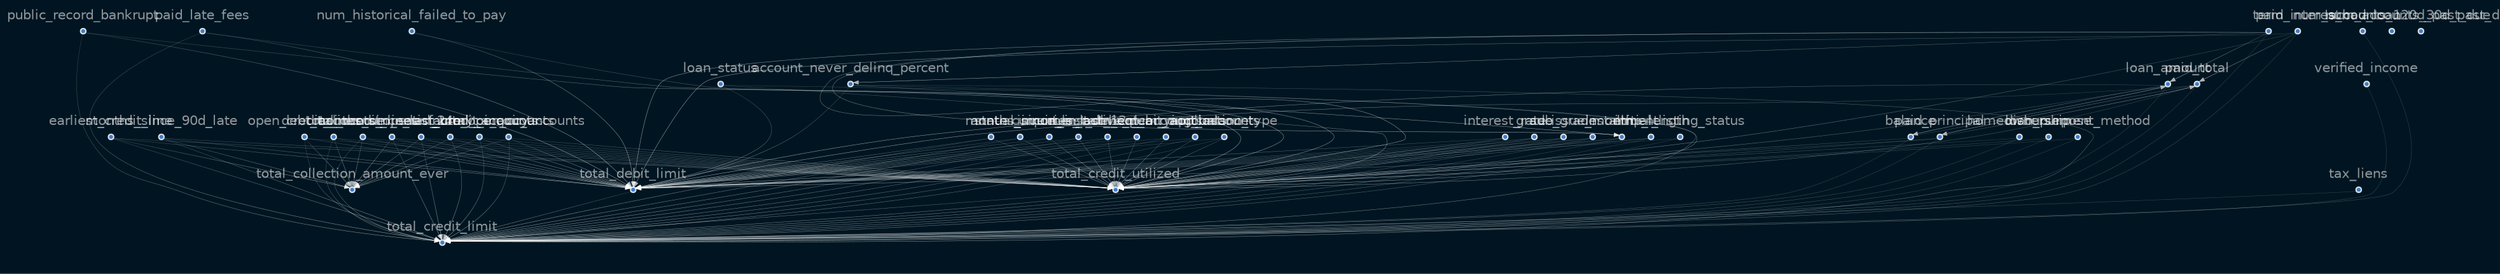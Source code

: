 digraph{
	graph [bb="0,0,1771.2,164",
		bgcolor="#001521",
		dpi=300,
		fontcolor="#FFFFFFD9",
		fontname=Helvetica,
		overlap=scale,
		pad="0.8,0.3",
		scale=0.5,
		splines=True
	];
	node [label="\N"];
	emp_length	 [color="#FFFFFFD9",
		fillcolor="#4a90e2d9",
		fixedsize=True,
		fontcolor="#FFFFFF8c",
		fontname=Helvetica,
		fontsize=10,
		height=0.055556,
		label="emp_length

 ",
		penwidth=1,
		pos="1188.2,82",
		shape=circle,
		style=filled,
		width=0.055556];
	total_credit_limit	 [color="#FFFFFFD9",
		fillcolor="#4a90e2d9",
		fixedsize=True,
		fontcolor="#FFFFFF8c",
		fontname=Helvetica,
		fontsize=10,
		height=0.055556,
		label="total_credit_limit

 ",
		penwidth=1,
		pos="276.24,2",
		shape=circle,
		style=filled,
		width=0.055556];
	emp_length -> total_credit_limit	 [arrowhead=normal,
		arrowsize=0.4,
		color="#ffffff33;0.03:#ffffff36;0.03:#ffffff3a;0.03:#ffffff3e;0.03:#ffffff42;0.03:#ffffff46;0.03:#ffffff4a;0.03:#ffffff4e;0.03:#ffffff52;\
0.03:#ffffff56;0.03:#ffffff5a;0.03:#ffffff5e;0.03:#ffffff62;0.03:#ffffff66;0.03:#ffffff6a;0.03:#ffffff6e;0.03:#ffffff72;0.03:#ffffff76;\
0.03:#ffffff7a;0.03:#ffffff7e;0.03:#ffffff82;0.03:#ffffff86;0.03:#ffffff8a;0.03:#ffffff8e;0.03:#ffffff92;0.03:#ffffff96;0.03:#ffffff9a;\
0.03:#ffffff9e;0.03:#ffffffa2;0.03:#ffffffa6;0.03:#ffffffaa;0.03",
		origin=learned,
		penwidth=0.25,
		pos="e,278.26,2.029 1186.3,81.579 1169.1,77.938 1043.5,51.635 940.24,40 668.46,9.3821 331.17,2.8913 282.26,2.092",
		weight=323.08857442725946];
	total_credit_utilized	 [color="#FFFFFFD9",
		fillcolor="#4a90e2d9",
		fixedsize=True,
		fontcolor="#FFFFFF8c",
		fontname=Helvetica,
		fontsize=10,
		height=0.055556,
		label="total_credit_utilized

 ",
		penwidth=1,
		pos="784.24,42",
		shape=circle,
		style=filled,
		width=0.055556];
	emp_length -> total_credit_utilized	 [arrowhead=normal,
		arrowsize=0.4,
		color="#ffffff33;0.03:#ffffff36;0.03:#ffffff3a;0.03:#ffffff3e;0.03:#ffffff42;0.03:#ffffff46;0.03:#ffffff4a;0.03:#ffffff4e;0.03:#ffffff52;\
0.03:#ffffff56;0.03:#ffffff5a;0.03:#ffffff5e;0.03:#ffffff62;0.03:#ffffff66;0.03:#ffffff6a;0.03:#ffffff6e;0.03:#ffffff72;0.03:#ffffff76;\
0.03:#ffffff7a;0.03:#ffffff7e;0.03:#ffffff82;0.03:#ffffff86;0.03:#ffffff8a;0.03:#ffffff8e;0.03:#ffffff92;0.03:#ffffff96;0.03:#ffffff9a;\
0.03:#ffffff9e;0.03:#ffffffa2;0.03:#ffffffa6;0.03:#ffffffaa;0.03",
		origin=learned,
		penwidth=0.25,
		pos="e,786.45,42.142 1186.1,81.548 1183.8,81.102 1180.3,80.428 1177.2,80 1021.3,58.321 828.8,44.952 790.89,42.434",
		weight=-65.47874637244793];
	total_debit_limit	 [color="#FFFFFFD9",
		fillcolor="#4a90e2d9",
		fixedsize=True,
		fontcolor="#FFFFFF8c",
		fontname=Helvetica,
		fontsize=10,
		height=0.055556,
		label="total_debit_limit

 ",
		penwidth=1,
		pos="420.24,42",
		shape=circle,
		style=filled,
		width=0.055556];
	emp_length -> total_debit_limit	 [arrowhead=normal,
		arrowsize=0.4,
		color="#ffffff33;0.03:#ffffff36;0.03:#ffffff3a;0.03:#ffffff3e;0.03:#ffffff42;0.03:#ffffff46;0.03:#ffffff4a;0.03:#ffffff4e;0.03:#ffffff52;\
0.03:#ffffff56;0.03:#ffffff5a;0.03:#ffffff5e;0.03:#ffffff62;0.03:#ffffff66;0.03:#ffffff6a;0.03:#ffffff6e;0.03:#ffffff72;0.03:#ffffff76;\
0.03:#ffffff7a;0.03:#ffffff7e;0.03:#ffffff82;0.03:#ffffff86;0.03:#ffffff8a;0.03:#ffffff8e;0.03:#ffffff92;0.03:#ffffff96;0.03:#ffffff9a;\
0.03:#ffffff9e;0.03:#ffffffa2;0.03:#ffffffa6;0.03:#ffffffaa;0.03",
		origin=learned,
		penwidth=0.25,
		pos="e,422.39,42.068 1186.1,81.518 1183.9,81.049 1180.3,80.356 1177.2,80 1020.2,61.861 491.22,44.301 426.71,42.208",
		weight=5.941534220582287];
	total_credit_utilized -> total_credit_limit	 [arrowhead=normal,
		arrowsize=0.4,
		color="#ffffff33;0.03:#ffffff36;0.03:#ffffff3a;0.03:#ffffff3e;0.03:#ffffff42;0.03:#ffffff46;0.03:#ffffff4a;0.03:#ffffff4e;0.03:#ffffff52;\
0.03:#ffffff56;0.03:#ffffff5a;0.03:#ffffff5e;0.03:#ffffff62;0.03:#ffffff66;0.03:#ffffff6a;0.03:#ffffff6e;0.03:#ffffff72;0.03:#ffffff76;\
0.03:#ffffff7a;0.03:#ffffff7e;0.03:#ffffff82;0.03:#ffffff86;0.03:#ffffff8a;0.03:#ffffff8e;0.03:#ffffff92;0.03:#ffffff96;0.03:#ffffff9a;\
0.03:#ffffff9e;0.03:#ffffffa2;0.03:#ffffffa6;0.03:#ffffffaa;0.03",
		origin=learned,
		penwidth=0.25,
		pos="e,278.32,2.1221 781.97,41.681 778.87,41.255 773.15,40.495 768.24,40 569.21,19.885 323.93,4.8495 282.36,2.3626",
		weight=1.4220692914340456];
	total_debit_limit -> total_credit_limit	 [arrowhead=normal,
		arrowsize=0.4,
		color="#ffffff33;0.03:#ffffff36;0.03:#ffffff3a;0.03:#ffffff3e;0.03:#ffffff42;0.03:#ffffff46;0.03:#ffffff4a;0.03:#ffffff4e;0.03:#ffffff52;\
0.03:#ffffff56;0.03:#ffffff5a;0.03:#ffffff5e;0.03:#ffffff62;0.03:#ffffff66;0.03:#ffffff6a;0.03:#ffffff6e;0.03:#ffffff72;0.03:#ffffff76;\
0.03:#ffffff7a;0.03:#ffffff7e;0.03:#ffffff82;0.03:#ffffff86;0.03:#ffffff8a;0.03:#ffffff8e;0.03:#ffffff92;0.03:#ffffff96;0.03:#ffffff9a;\
0.03:#ffffff9e;0.03:#ffffffa2;0.03:#ffffffa6;0.03:#ffffffaa;0.03",
		origin=learned,
		penwidth=0.25,
		pos="e,278.41,2.6024 418.21,41.435 403.08,37.233 308.06,10.839 282.54,3.7503",
		weight=1.6247575193884218];
	state	 [color="#FFFFFFD9",
		fillcolor="#4a90e2d9",
		fixedsize=True,
		fontcolor="#FFFFFF8c",
		fontname=Helvetica,
		fontsize=10,
		height=0.055556,
		label="state

 ",
		penwidth=1,
		pos="690.24,82",
		shape=circle,
		style=filled,
		width=0.055556];
	state -> total_credit_limit	 [arrowhead=normal,
		arrowsize=0.4,
		color="#ffffff33;0.03:#ffffff36;0.03:#ffffff3a;0.03:#ffffff3e;0.03:#ffffff42;0.03:#ffffff46;0.03:#ffffff4a;0.03:#ffffff4e;0.03:#ffffff52;\
0.03:#ffffff56;0.03:#ffffff5a;0.03:#ffffff5e;0.03:#ffffff62;0.03:#ffffff66;0.03:#ffffff6a;0.03:#ffffff6e;0.03:#ffffff72;0.03:#ffffff76;\
0.03:#ffffff7a;0.03:#ffffff7e;0.03:#ffffff82;0.03:#ffffff86;0.03:#ffffff8a;0.03:#ffffff8e;0.03:#ffffff92;0.03:#ffffff96;0.03:#ffffff9a;\
0.03:#ffffff9e;0.03:#ffffffa2;0.03:#ffffffa6;0.03:#ffffffaa;0.03",
		origin=learned,
		penwidth=0.25,
		pos="e,278.59,2.5303 688.11,81.654 671.6,78.968 562.46,61.11 474.24,44 398.57,29.321 307.19,8.9579 282.59,3.4317",
		weight=-251.58405560051875];
	state -> total_credit_utilized	 [arrowhead=normal,
		arrowsize=0.4,
		color="#ffffff33;0.03:#ffffff36;0.03:#ffffff3a;0.03:#ffffff3e;0.03:#ffffff42;0.03:#ffffff46;0.03:#ffffff4a;0.03:#ffffff4e;0.03:#ffffff52;\
0.03:#ffffff56;0.03:#ffffff5a;0.03:#ffffff5e;0.03:#ffffff62;0.03:#ffffff66;0.03:#ffffff6a;0.03:#ffffff6e;0.03:#ffffff72;0.03:#ffffff76;\
0.03:#ffffff7a;0.03:#ffffff7e;0.03:#ffffff82;0.03:#ffffff86;0.03:#ffffff8a;0.03:#ffffff8e;0.03:#ffffff92;0.03:#ffffff96;0.03:#ffffff9a;\
0.03:#ffffff9e;0.03:#ffffffa2;0.03:#ffffffa6;0.03:#ffffffaa;0.03",
		origin=learned,
		penwidth=0.25,
		pos="e,782.29,42.831 692.21,81.165 703.48,76.366 760.16,52.249 778.5,44.443",
		weight=63.173000046273174];
	state -> total_debit_limit	 [arrowhead=normal,
		arrowsize=0.4,
		color="#ffffff33;0.03:#ffffff36;0.03:#ffffff3a;0.03:#ffffff3e;0.03:#ffffff42;0.03:#ffffff46;0.03:#ffffff4a;0.03:#ffffff4e;0.03:#ffffff52;\
0.03:#ffffff56;0.03:#ffffff5a;0.03:#ffffff5e;0.03:#ffffff62;0.03:#ffffff66;0.03:#ffffff6a;0.03:#ffffff6e;0.03:#ffffff72;0.03:#ffffff76;\
0.03:#ffffff7a;0.03:#ffffff7e;0.03:#ffffff82;0.03:#ffffff86;0.03:#ffffff8a;0.03:#ffffff8e;0.03:#ffffff92;0.03:#ffffff96;0.03:#ffffff9a;\
0.03:#ffffff9e;0.03:#ffffffa2;0.03:#ffffffa6;0.03:#ffffffaa;0.03",
		origin=learned,
		penwidth=0.25,
		pos="e,422.35,42.312 688.23,81.701 665.87,78.39 464.63,48.576 426.47,42.923",
		weight=-17.84857530781104];
	homeownership	 [color="#FFFFFFD9",
		fillcolor="#4a90e2d9",
		fixedsize=True,
		fontcolor="#FFFFFF8c",
		fontname=Helvetica,
		fontsize=10,
		height=0.055556,
		label="homeownership

 ",
		penwidth=1,
		pos="1466.2,82",
		shape=circle,
		style=filled,
		width=0.055556];
	homeownership -> total_credit_limit	 [arrowhead=normal,
		arrowsize=0.4,
		color="#ffffff33;0.03:#ffffff36;0.03:#ffffff3a;0.03:#ffffff3e;0.03:#ffffff42;0.03:#ffffff46;0.03:#ffffff4a;0.03:#ffffff4e;0.03:#ffffff52;\
0.03:#ffffff56;0.03:#ffffff5a;0.03:#ffffff5e;0.03:#ffffff62;0.03:#ffffff66;0.03:#ffffff6a;0.03:#ffffff6e;0.03:#ffffff72;0.03:#ffffff76;\
0.03:#ffffff7a;0.03:#ffffff7e;0.03:#ffffff82;0.03:#ffffff86;0.03:#ffffff8a;0.03:#ffffff8e;0.03:#ffffff92;0.03:#ffffff96;0.03:#ffffff9a;\
0.03:#ffffff9e;0.03:#ffffffa2;0.03:#ffffffa6;0.03:#ffffffaa;0.03",
		origin=learned,
		penwidth=0.25,
		pos="e,278.32,2.0394 1464.1,81.081 1452,75.823 1389.4,49.459 1335.2,40 1224.9,20.703 365.3,3.716 282.63,2.122",
		weight=-120.78297886934917];
	homeownership -> total_credit_utilized	 [arrowhead=normal,
		arrowsize=0.4,
		color="#ffffff33;0.03:#ffffff36;0.03:#ffffff3a;0.03:#ffffff3e;0.03:#ffffff42;0.03:#ffffff46;0.03:#ffffff4a;0.03:#ffffff4e;0.03:#ffffff52;\
0.03:#ffffff56;0.03:#ffffff5a;0.03:#ffffff5e;0.03:#ffffff62;0.03:#ffffff66;0.03:#ffffff6a;0.03:#ffffff6e;0.03:#ffffff72;0.03:#ffffff76;\
0.03:#ffffff7a;0.03:#ffffff7e;0.03:#ffffff82;0.03:#ffffff86;0.03:#ffffff8a;0.03:#ffffff8e;0.03:#ffffff92;0.03:#ffffff96;0.03:#ffffff9a;\
0.03:#ffffff9e;0.03:#ffffffa2;0.03:#ffffffa6;0.03:#ffffffaa;0.03",
		origin=learned,
		penwidth=0.25,
		pos="e,786.26,42.062 1464,81.667 1460.9,81.224 1455.1,80.446 1450.2,80 1177,55.16 839.24,43.755 790.27,42.189",
		weight=11.697516912663113];
	annual_income	 [color="#FFFFFFD9",
		fillcolor="#4a90e2d9",
		fixedsize=True,
		fontcolor="#FFFFFF8c",
		fontname=Helvetica,
		fontsize=10,
		height=0.055556,
		label="annual_income

 ",
		penwidth=1,
		pos="712.24,82",
		shape=circle,
		style=filled,
		width=0.055556];
	annual_income -> total_credit_limit	 [arrowhead=normal,
		arrowsize=0.4,
		color="#ffffff33;0.03:#ffffff36;0.03:#ffffff3a;0.03:#ffffff3e;0.03:#ffffff42;0.03:#ffffff46;0.03:#ffffff4a;0.03:#ffffff4e;0.03:#ffffff52;\
0.03:#ffffff56;0.03:#ffffff5a;0.03:#ffffff5e;0.03:#ffffff62;0.03:#ffffff66;0.03:#ffffff6a;0.03:#ffffff6e;0.03:#ffffff72;0.03:#ffffff76;\
0.03:#ffffff7a;0.03:#ffffff7e;0.03:#ffffff82;0.03:#ffffff86;0.03:#ffffff8a;0.03:#ffffff8e;0.03:#ffffff92;0.03:#ffffff96;0.03:#ffffff9a;\
0.03:#ffffff9e;0.03:#ffffffa2;0.03:#ffffffa6;0.03:#ffffffaa;0.03",
		origin=learned,
		penwidth=0.25,
		pos="e,278.39,2.3947 709.9,81.57 678.14,75.743 333.9,12.579 282.62,3.1695",
		weight=72.06452460361633];
	annual_income -> total_credit_utilized	 [arrowhead=normal,
		arrowsize=0.4,
		color="#ffffff33;0.03:#ffffff36;0.03:#ffffff3a;0.03:#ffffff3e;0.03:#ffffff42;0.03:#ffffff46;0.03:#ffffff4a;0.03:#ffffff4e;0.03:#ffffff52;\
0.03:#ffffff56;0.03:#ffffff5a;0.03:#ffffff5e;0.03:#ffffff62;0.03:#ffffff66;0.03:#ffffff6a;0.03:#ffffff6e;0.03:#ffffff72;0.03:#ffffff76;\
0.03:#ffffff7a;0.03:#ffffff7e;0.03:#ffffff82;0.03:#ffffff86;0.03:#ffffff8a;0.03:#ffffff8e;0.03:#ffffff92;0.03:#ffffff96;0.03:#ffffff9a;\
0.03:#ffffff9e;0.03:#ffffffa2;0.03:#ffffffa6;0.03:#ffffffaa;0.03",
		origin=learned,
		penwidth=0.25,
		pos="e,782.26,43.101 714.02,81.011 722.97,76.04 763.22,53.679 778.41,45.239",
		weight=8.810045057213774];
	annual_income -> total_debit_limit	 [arrowhead=normal,
		arrowsize=0.4,
		color="#ffffff33;0.03:#ffffff36;0.03:#ffffff3a;0.03:#ffffff3e;0.03:#ffffff42;0.03:#ffffff46;0.03:#ffffff4a;0.03:#ffffff4e;0.03:#ffffff52;\
0.03:#ffffff56;0.03:#ffffff5a;0.03:#ffffff5e;0.03:#ffffff62;0.03:#ffffff66;0.03:#ffffff6a;0.03:#ffffff6e;0.03:#ffffff72;0.03:#ffffff76;\
0.03:#ffffff7a;0.03:#ffffff7e;0.03:#ffffff82;0.03:#ffffff86;0.03:#ffffff8a;0.03:#ffffff8e;0.03:#ffffff92;0.03:#ffffff96;0.03:#ffffff9a;\
0.03:#ffffff9e;0.03:#ffffffa2;0.03:#ffffffa6;0.03:#ffffffaa;0.03",
		origin=learned,
		penwidth=0.25,
		pos="e,422.26,42.237 710.06,81.572 707.84,81.146 704.31,80.486 701.24,80 591.39,62.595 456.57,46.314 426.42,42.729",
		weight=4.368918916788957];
	verified_income	 [color="#FFFFFFD9",
		fillcolor="#4a90e2d9",
		fixedsize=True,
		fontcolor="#FFFFFF8c",
		fontname=Helvetica,
		fontsize=10,
		height=0.055556,
		label="verified_income

 ",
		penwidth=1,
		pos="1728.2,122",
		shape=circle,
		style=filled,
		width=0.055556];
	verified_income -> total_credit_limit	 [arrowhead=normal,
		arrowsize=0.4,
		color="#ffffff33;0.03:#ffffff36;0.03:#ffffff3a;0.03:#ffffff3e;0.03:#ffffff42;0.03:#ffffff46;0.03:#ffffff4a;0.03:#ffffff4e;0.03:#ffffff52;\
0.03:#ffffff56;0.03:#ffffff5a;0.03:#ffffff5e;0.03:#ffffff62;0.03:#ffffff66;0.03:#ffffff6a;0.03:#ffffff6e;0.03:#ffffff72;0.03:#ffffff76;\
0.03:#ffffff7a;0.03:#ffffff7e;0.03:#ffffff82;0.03:#ffffff86;0.03:#ffffff8a;0.03:#ffffff8e;0.03:#ffffff92;0.03:#ffffff96;0.03:#ffffff9a;\
0.03:#ffffff9e;0.03:#ffffffa2;0.03:#ffffffa6;0.03:#ffffffaa;0.03",
		origin=learned,
		penwidth=0.25,
		pos="e,278.56,2.015 1729.2,120.11 1734.2,110.14 1755.9,63.292 1733.2,40 1706.1,12.151 387.34,2.7452 282.81,2.0431",
		weight=-15.277266272643246];
	debt_to_income	 [color="#FFFFFFD9",
		fillcolor="#4a90e2d9",
		fixedsize=True,
		fontcolor="#FFFFFF8c",
		fontname=Helvetica,
		fontsize=10,
		height=0.055556,
		label="debt_to_income

 ",
		penwidth=1,
		pos="194.24,82",
		shape=circle,
		style=filled,
		width=0.055556];
	debt_to_income -> total_credit_limit	 [arrowhead=normal,
		arrowsize=0.4,
		color="#ffffff33;0.03:#ffffff36;0.03:#ffffff3a;0.03:#ffffff3e;0.03:#ffffff42;0.03:#ffffff46;0.03:#ffffff4a;0.03:#ffffff4e;0.03:#ffffff52;\
0.03:#ffffff56;0.03:#ffffff5a;0.03:#ffffff5e;0.03:#ffffff62;0.03:#ffffff66;0.03:#ffffff6a;0.03:#ffffff6e;0.03:#ffffff72;0.03:#ffffff76;\
0.03:#ffffff7a;0.03:#ffffff7e;0.03:#ffffff82;0.03:#ffffff86;0.03:#ffffff8a;0.03:#ffffff8e;0.03:#ffffff92;0.03:#ffffff96;0.03:#ffffff9a;\
0.03:#ffffff9e;0.03:#ffffffa2;0.03:#ffffffa6;0.03:#ffffffaa;0.03",
		origin=learned,
		penwidth=0.25,
		pos="e,274.16,2.1638 193.34,79.857 190.73,73.273 183.85,53.004 192.24,40 210.17,12.209 253.88,4.5246 270.08,2.5941",
		weight=-304.6075375443523];
	debt_to_income -> total_credit_utilized	 [arrowhead=normal,
		arrowsize=0.4,
		color="#ffffff33;0.03:#ffffff36;0.03:#ffffff3a;0.03:#ffffff3e;0.03:#ffffff42;0.03:#ffffff46;0.03:#ffffff4a;0.03:#ffffff4e;0.03:#ffffff52;\
0.03:#ffffff56;0.03:#ffffff5a;0.03:#ffffff5e;0.03:#ffffff62;0.03:#ffffff66;0.03:#ffffff6a;0.03:#ffffff6e;0.03:#ffffff72;0.03:#ffffff76;\
0.03:#ffffff7a;0.03:#ffffff7e;0.03:#ffffff82;0.03:#ffffff86;0.03:#ffffff8a;0.03:#ffffff8e;0.03:#ffffff92;0.03:#ffffff96;0.03:#ffffff9a;\
0.03:#ffffff9e;0.03:#ffffffa2;0.03:#ffffffa6;0.03:#ffffffaa;0.03",
		origin=learned,
		penwidth=0.25,
		pos="e,782.15,42.044 196.42,81.528 198.63,81.066 202.16,80.38 205.24,80 440.14,51.034 731.56,43.229 777.9,42.141",
		weight=436.3853574505505];
	debt_to_income -> total_debit_limit	 [arrowhead=normal,
		arrowsize=0.4,
		color="#ffffff33;0.03:#ffffff36;0.03:#ffffff3a;0.03:#ffffff3e;0.03:#ffffff42;0.03:#ffffff46;0.03:#ffffff4a;0.03:#ffffff4e;0.03:#ffffff52;\
0.03:#ffffff56;0.03:#ffffff5a;0.03:#ffffff5e;0.03:#ffffff62;0.03:#ffffff66;0.03:#ffffff6a;0.03:#ffffff6e;0.03:#ffffff72;0.03:#ffffff76;\
0.03:#ffffff7a;0.03:#ffffff7e;0.03:#ffffff82;0.03:#ffffff86;0.03:#ffffff8a;0.03:#ffffff8e;0.03:#ffffff92;0.03:#ffffff96;0.03:#ffffff9a;\
0.03:#ffffff9e;0.03:#ffffffa2;0.03:#ffffffa6;0.03:#ffffffaa;0.03",
		origin=learned,
		penwidth=0.25,
		pos="e,418.12,42.371 196.43,81.598 198.65,81.192 202.19,80.548 205.24,80 287.79,65.201 388.25,47.598 414,43.092",
		weight=-2.5353095181360046];
	total_collection_amount_ever	 [color="#FFFFFFD9",
		fillcolor="#4a90e2d9",
		fixedsize=True,
		fontcolor="#FFFFFF8c",
		fontname=Helvetica,
		fontsize=10,
		height=0.055556,
		label="total_collection_amount_ever

 ",
		penwidth=1,
		pos="208.24,42",
		shape=circle,
		style=filled,
		width=0.055556];
	debt_to_income -> total_collection_amount_ever	 [arrowhead=normal,
		arrowsize=0.4,
		color="#ffffff33;0.03:#ffffff36;0.03:#ffffff3a;0.03:#ffffff3e;0.03:#ffffff42;0.03:#ffffff46;0.03:#ffffff4a;0.03:#ffffff4e;0.03:#ffffff52;\
0.03:#ffffff56;0.03:#ffffff5a;0.03:#ffffff5e;0.03:#ffffff62;0.03:#ffffff66;0.03:#ffffff6a;0.03:#ffffff6e;0.03:#ffffff72;0.03:#ffffff76;\
0.03:#ffffff7a;0.03:#ffffff7e;0.03:#ffffff82;0.03:#ffffff86;0.03:#ffffff8a;0.03:#ffffff8e;0.03:#ffffff92;0.03:#ffffff96;0.03:#ffffff9a;\
0.03:#ffffff9e;0.03:#ffffffa2;0.03:#ffffffa6;0.03:#ffffffaa;0.03",
		origin=learned,
		penwidth=0.25,
		pos="e,207.55,43.97 195,79.849 197.07,73.935 202.9,57.259 206.09,48.141",
		weight=1.4860600804738364];
	months_since_last_delinq	 [color="#FFFFFFD9",
		fillcolor="#4a90e2d9",
		fixedsize=True,
		fontcolor="#FFFFFF8c",
		fontname=Helvetica,
		fontsize=10,
		height=0.055556,
		label="months_since_last_delinq

 ",
		penwidth=1,
		pos="734.24,82",
		shape=circle,
		style=filled,
		width=0.055556];
	months_since_last_delinq -> total_credit_limit	 [arrowhead=normal,
		arrowsize=0.4,
		color="#ffffff33;0.03:#ffffff36;0.03:#ffffff3a;0.03:#ffffff3e;0.03:#ffffff42;0.03:#ffffff46;0.03:#ffffff4a;0.03:#ffffff4e;0.03:#ffffff52;\
0.03:#ffffff56;0.03:#ffffff5a;0.03:#ffffff5e;0.03:#ffffff62;0.03:#ffffff66;0.03:#ffffff6a;0.03:#ffffff6e;0.03:#ffffff72;0.03:#ffffff76;\
0.03:#ffffff7a;0.03:#ffffff7e;0.03:#ffffff82;0.03:#ffffff86;0.03:#ffffff8a;0.03:#ffffff8e;0.03:#ffffff92;0.03:#ffffff96;0.03:#ffffff9a;\
0.03:#ffffff9e;0.03:#ffffffa2;0.03:#ffffffa6;0.03:#ffffffaa;0.03",
		origin=learned,
		penwidth=0.25,
		pos="e,278.53,2.3559 732.02,81.568 714.81,78.228 601.02,56.217 508.24,40 418.92,24.386 309.9,7.2528 282.65,2.9973",
		weight=206.9745491726563];
	months_since_last_delinq -> total_credit_utilized	 [arrowhead=normal,
		arrowsize=0.4,
		color="#ffffff33;0.03:#ffffff36;0.03:#ffffff3a;0.03:#ffffff3e;0.03:#ffffff42;0.03:#ffffff46;0.03:#ffffff4a;0.03:#ffffff4e;0.03:#ffffff52;\
0.03:#ffffff56;0.03:#ffffff5a;0.03:#ffffff5e;0.03:#ffffff62;0.03:#ffffff66;0.03:#ffffff6a;0.03:#ffffff6e;0.03:#ffffff72;0.03:#ffffff76;\
0.03:#ffffff7a;0.03:#ffffff7e;0.03:#ffffff82;0.03:#ffffff86;0.03:#ffffff8a;0.03:#ffffff8e;0.03:#ffffff92;0.03:#ffffff96;0.03:#ffffff9a;\
0.03:#ffffff9e;0.03:#ffffffa2;0.03:#ffffffa6;0.03:#ffffffaa;0.03",
		origin=learned,
		penwidth=0.25,
		pos="e,782.52,43.377 735.91,80.669 742.67,75.26 768.25,54.798 779.21,46.029",
		weight=14.474200664070546];
	months_since_last_delinq -> total_debit_limit	 [arrowhead=normal,
		arrowsize=0.4,
		color="#ffffff33;0.03:#ffffff36;0.03:#ffffff3a;0.03:#ffffff3e;0.03:#ffffff42;0.03:#ffffff46;0.03:#ffffff4a;0.03:#ffffff4e;0.03:#ffffff52;\
0.03:#ffffff56;0.03:#ffffff5a;0.03:#ffffff5e;0.03:#ffffff62;0.03:#ffffff66;0.03:#ffffff6a;0.03:#ffffff6e;0.03:#ffffff72;0.03:#ffffff76;\
0.03:#ffffff7a;0.03:#ffffff7e;0.03:#ffffff82;0.03:#ffffff86;0.03:#ffffff8a;0.03:#ffffff8e;0.03:#ffffff92;0.03:#ffffff96;0.03:#ffffff9a;\
0.03:#ffffff9e;0.03:#ffffffa2;0.03:#ffffffa6;0.03:#ffffffaa;0.03",
		origin=learned,
		penwidth=0.25,
		pos="e,422.42,42.226 732.06,81.566 729.84,81.135 726.31,80.471 723.24,80 604.36,61.752 458.23,46.004 426.5,42.656",
		weight=-78.75356373537647];
	earliest_credit_line	 [color="#FFFFFFD9",
		fillcolor="#4a90e2d9",
		fixedsize=True,
		fontcolor="#FFFFFF8c",
		fontname=Helvetica,
		fontsize=10,
		height=0.055556,
		label="earliest_credit_line

 ",
		penwidth=1,
		pos="26.243,82",
		shape=circle,
		style=filled,
		width=0.055556];
	earliest_credit_line -> total_credit_limit	 [arrowhead=normal,
		arrowsize=0.4,
		color="#ffffff33;0.03:#ffffff36;0.03:#ffffff3a;0.03:#ffffff3e;0.03:#ffffff42;0.03:#ffffff46;0.03:#ffffff4a;0.03:#ffffff4e;0.03:#ffffff52;\
0.03:#ffffff56;0.03:#ffffff5a;0.03:#ffffff5e;0.03:#ffffff62;0.03:#ffffff66;0.03:#ffffff6a;0.03:#ffffff6e;0.03:#ffffff72;0.03:#ffffff76;\
0.03:#ffffff7a;0.03:#ffffff7e;0.03:#ffffff82;0.03:#ffffff86;0.03:#ffffff8a;0.03:#ffffff8e;0.03:#ffffff92;0.03:#ffffff96;0.03:#ffffff9a;\
0.03:#ffffff9e;0.03:#ffffffa2;0.03:#ffffffa6;0.03:#ffffffaa;0.03",
		origin=learned,
		penwidth=0.25,
		pos="e,274.31,2.6193 28.404,81.308 50.42,74.263 233.96,15.531 270.08,3.9708",
		weight=636.5774411240113];
	earliest_credit_line -> total_credit_utilized	 [arrowhead=normal,
		arrowsize=0.4,
		color="#ffffff33;0.03:#ffffff36;0.03:#ffffff3a;0.03:#ffffff3e;0.03:#ffffff42;0.03:#ffffff46;0.03:#ffffff4a;0.03:#ffffff4e;0.03:#ffffff52;\
0.03:#ffffff56;0.03:#ffffff5a;0.03:#ffffff5e;0.03:#ffffff62;0.03:#ffffff66;0.03:#ffffff6a;0.03:#ffffff6e;0.03:#ffffff72;0.03:#ffffff76;\
0.03:#ffffff7a;0.03:#ffffff7e;0.03:#ffffff82;0.03:#ffffff86;0.03:#ffffff8a;0.03:#ffffff8e;0.03:#ffffff92;0.03:#ffffff96;0.03:#ffffff9a;\
0.03:#ffffff9e;0.03:#ffffffa2;0.03:#ffffffa6;0.03:#ffffffaa;0.03",
		origin=learned,
		penwidth=0.25,
		pos="e,782.03,42.096 28.482,81.817 33.106,81.444 44.049,80.579 53.243,80 354.26,61.029 725.46,44.572 777.96,42.274",
		weight=-5.096209369913649];
	earliest_credit_line -> total_debit_limit	 [arrowhead=normal,
		arrowsize=0.4,
		color="#ffffff33;0.03:#ffffff36;0.03:#ffffff3a;0.03:#ffffff3e;0.03:#ffffff42;0.03:#ffffff46;0.03:#ffffff4a;0.03:#ffffff4e;0.03:#ffffff52;\
0.03:#ffffff56;0.03:#ffffff5a;0.03:#ffffff5e;0.03:#ffffff62;0.03:#ffffff66;0.03:#ffffff6a;0.03:#ffffff6e;0.03:#ffffff72;0.03:#ffffff76;\
0.03:#ffffff7a;0.03:#ffffff7e;0.03:#ffffff82;0.03:#ffffff86;0.03:#ffffff8a;0.03:#ffffff8e;0.03:#ffffff92;0.03:#ffffff96;0.03:#ffffff9a;\
0.03:#ffffff9e;0.03:#ffffffa2;0.03:#ffffffa6;0.03:#ffffffaa;0.03",
		origin=learned,
		penwidth=0.25,
		pos="e,417.94,42.234 28.363,81.785 56.94,78.884 365.6,47.547 413.9,42.644",
		weight=84.4677655833848];
	earliest_credit_line -> total_collection_amount_ever	 [arrowhead=normal,
		arrowsize=0.4,
		color="#ffffff33;0.03:#ffffff36;0.03:#ffffff3a;0.03:#ffffff3e;0.03:#ffffff42;0.03:#ffffff46;0.03:#ffffff4a;0.03:#ffffff4e;0.03:#ffffff52;\
0.03:#ffffff56;0.03:#ffffff5a;0.03:#ffffff5e;0.03:#ffffff62;0.03:#ffffff66;0.03:#ffffff6a;0.03:#ffffff6e;0.03:#ffffff72;0.03:#ffffff76;\
0.03:#ffffff7a;0.03:#ffffff7e;0.03:#ffffff82;0.03:#ffffff86;0.03:#ffffff8a;0.03:#ffffff8e;0.03:#ffffff92;0.03:#ffffff96;0.03:#ffffff9a;\
0.03:#ffffff9e;0.03:#ffffffa2;0.03:#ffffffa6;0.03:#ffffffaa;0.03",
		origin=learned,
		penwidth=0.25,
		pos="e,206.21,42.446 28.287,81.551 45.933,77.672 172.6,49.835 202.11,43.348",
		weight=1.0717824494909953];
	inquiries_last_12m	 [color="#FFFFFFD9",
		fillcolor="#4a90e2d9",
		fixedsize=True,
		fontcolor="#FFFFFF8c",
		fontname=Helvetica,
		fontsize=10,
		height=0.055556,
		label="inquiries_last_12m

 ",
		penwidth=1,
		pos="756.24,82",
		shape=circle,
		style=filled,
		width=0.055556];
	inquiries_last_12m -> total_credit_limit	 [arrowhead=normal,
		arrowsize=0.4,
		color="#ffffff33;0.03:#ffffff36;0.03:#ffffff3a;0.03:#ffffff3e;0.03:#ffffff42;0.03:#ffffff46;0.03:#ffffff4a;0.03:#ffffff4e;0.03:#ffffff52;\
0.03:#ffffff56;0.03:#ffffff5a;0.03:#ffffff5e;0.03:#ffffff62;0.03:#ffffff66;0.03:#ffffff6a;0.03:#ffffff6e;0.03:#ffffff72;0.03:#ffffff76;\
0.03:#ffffff7a;0.03:#ffffff7e;0.03:#ffffff82;0.03:#ffffff86;0.03:#ffffff8a;0.03:#ffffff8e;0.03:#ffffff92;0.03:#ffffff96;0.03:#ffffff9a;\
0.03:#ffffff9e;0.03:#ffffffa2;0.03:#ffffffa6;0.03:#ffffffaa;0.03",
		origin=learned,
		penwidth=0.25,
		pos="e,278.3,2.2746 754.04,81.554 737,78.11 624.33,55.462 532.24,40 432.96,23.33 311.37,6.7317 282.57,2.8488",
		weight=149.23035687122763];
	inquiries_last_12m -> total_credit_utilized	 [arrowhead=normal,
		arrowsize=0.4,
		color="#ffffff33;0.03:#ffffff36;0.03:#ffffff3a;0.03:#ffffff3e;0.03:#ffffff42;0.03:#ffffff46;0.03:#ffffff4a;0.03:#ffffff4e;0.03:#ffffff52;\
0.03:#ffffff56;0.03:#ffffff5a;0.03:#ffffff5e;0.03:#ffffff62;0.03:#ffffff66;0.03:#ffffff6a;0.03:#ffffff6e;0.03:#ffffff72;0.03:#ffffff76;\
0.03:#ffffff7a;0.03:#ffffff7e;0.03:#ffffff82;0.03:#ffffff86;0.03:#ffffff8a;0.03:#ffffff8e;0.03:#ffffff92;0.03:#ffffff96;0.03:#ffffff9a;\
0.03:#ffffff9e;0.03:#ffffffa2;0.03:#ffffffa6;0.03:#ffffffaa;0.03",
		origin=learned,
		penwidth=0.25,
		pos="e,783.08,43.668 757.45,80.281 761.44,74.576 774.36,56.113 780.69,47.077",
		weight=18.233187998972955];
	inquiries_last_12m -> total_debit_limit	 [arrowhead=normal,
		arrowsize=0.4,
		color="#ffffff33;0.03:#ffffff36;0.03:#ffffff3a;0.03:#ffffff3e;0.03:#ffffff42;0.03:#ffffff46;0.03:#ffffff4a;0.03:#ffffff4e;0.03:#ffffff52;\
0.03:#ffffff56;0.03:#ffffff5a;0.03:#ffffff5e;0.03:#ffffff62;0.03:#ffffff66;0.03:#ffffff6a;0.03:#ffffff6e;0.03:#ffffff72;0.03:#ffffff76;\
0.03:#ffffff7a;0.03:#ffffff7e;0.03:#ffffff82;0.03:#ffffff86;0.03:#ffffff8a;0.03:#ffffff8e;0.03:#ffffff92;0.03:#ffffff96;0.03:#ffffff9a;\
0.03:#ffffff9e;0.03:#ffffffa2;0.03:#ffffffa6;0.03:#ffffffaa;0.03",
		origin=learned,
		penwidth=0.25,
		pos="e,422.31,42.191 754.06,81.561 751.84,81.125 748.31,80.458 745.24,80 617.24,60.9 459.69,45.701 426.54,42.586",
		weight=-11.282629834555491];
	total_credit_lines	 [color="#FFFFFFD9",
		fillcolor="#4a90e2d9",
		fixedsize=True,
		fontcolor="#FFFFFF8c",
		fontname=Helvetica,
		fontsize=10,
		height=0.055556,
		label="total_credit_lines

 ",
		penwidth=1,
		pos="216.24,82",
		shape=circle,
		style=filled,
		width=0.055556];
	total_credit_lines -> total_credit_limit	 [arrowhead=normal,
		arrowsize=0.4,
		color="#ffffff33;0.03:#ffffff36;0.03:#ffffff3a;0.03:#ffffff3e;0.03:#ffffff42;0.03:#ffffff46;0.03:#ffffff4a;0.03:#ffffff4e;0.03:#ffffff52;\
0.03:#ffffff56;0.03:#ffffff5a;0.03:#ffffff5e;0.03:#ffffff62;0.03:#ffffff66;0.03:#ffffff6a;0.03:#ffffff6e;0.03:#ffffff72;0.03:#ffffff76;\
0.03:#ffffff7a;0.03:#ffffff7e;0.03:#ffffff82;0.03:#ffffff86;0.03:#ffffff8a;0.03:#ffffff8e;0.03:#ffffff92;0.03:#ffffff96;0.03:#ffffff9a;\
0.03:#ffffff9e;0.03:#ffffffa2;0.03:#ffffffa6;0.03:#ffffffaa;0.03",
		origin=learned,
		penwidth=0.25,
		pos="e,274,2.2435 214.67,80.626 208.64,75.21 187.87,54.906 197.24,40 213.83,13.61 254.44,5.1237 270.02,2.785",
		weight=653.6226773484365];
	total_credit_lines -> total_credit_utilized	 [arrowhead=normal,
		arrowsize=0.4,
		color="#ffffff33;0.03:#ffffff36;0.03:#ffffff3a;0.03:#ffffff3e;0.03:#ffffff42;0.03:#ffffff46;0.03:#ffffff4a;0.03:#ffffff4e;0.03:#ffffff52;\
0.03:#ffffff56;0.03:#ffffff5a;0.03:#ffffff5e;0.03:#ffffff62;0.03:#ffffff66;0.03:#ffffff6a;0.03:#ffffff6e;0.03:#ffffff72;0.03:#ffffff76;\
0.03:#ffffff7a;0.03:#ffffff7e;0.03:#ffffff82;0.03:#ffffff86;0.03:#ffffff8a;0.03:#ffffff8e;0.03:#ffffff92;0.03:#ffffff96;0.03:#ffffff9a;\
0.03:#ffffff9e;0.03:#ffffffa2;0.03:#ffffffa6;0.03:#ffffffaa;0.03",
		origin=learned,
		penwidth=0.25,
		pos="e,782.23,42.05 218.42,81.529 220.63,81.069 224.16,80.384 227.24,80 453.22,51.838 733.56,43.361 778.15,42.157",
		weight=508.0841658403578];
	total_credit_lines -> total_debit_limit	 [arrowhead=normal,
		arrowsize=0.4,
		color="#ffffff33;0.03:#ffffff36;0.03:#ffffff3a;0.03:#ffffff3e;0.03:#ffffff42;0.03:#ffffff46;0.03:#ffffff4a;0.03:#ffffff4e;0.03:#ffffff52;\
0.03:#ffffff56;0.03:#ffffff5a;0.03:#ffffff5e;0.03:#ffffff62;0.03:#ffffff66;0.03:#ffffff6a;0.03:#ffffff6e;0.03:#ffffff72;0.03:#ffffff76;\
0.03:#ffffff7a;0.03:#ffffff7e;0.03:#ffffff82;0.03:#ffffff86;0.03:#ffffff8a;0.03:#ffffff8e;0.03:#ffffff92;0.03:#ffffff96;0.03:#ffffff9a;\
0.03:#ffffff9e;0.03:#ffffffa2;0.03:#ffffffa6;0.03:#ffffffaa;0.03",
		origin=learned,
		penwidth=0.25,
		pos="e,418.22,42.396 218.53,81.551 238.48,77.64 382.66,49.369 414.17,43.191",
		weight=147.0804027531807];
	total_credit_lines -> total_collection_amount_ever	 [arrowhead=normal,
		arrowsize=0.4,
		color="#ffffff33;0.03:#ffffff36;0.03:#ffffff3a;0.03:#ffffff3e;0.03:#ffffff42;0.03:#ffffff46;0.03:#ffffff4a;0.03:#ffffff4e;0.03:#ffffff52;\
0.03:#ffffff56;0.03:#ffffff5a;0.03:#ffffff5e;0.03:#ffffff62;0.03:#ffffff66;0.03:#ffffff6a;0.03:#ffffff6e;0.03:#ffffff72;0.03:#ffffff76;\
0.03:#ffffff7a;0.03:#ffffff7e;0.03:#ffffff82;0.03:#ffffff86;0.03:#ffffff8a;0.03:#ffffff8e;0.03:#ffffff92;0.03:#ffffff96;0.03:#ffffff9a;\
0.03:#ffffff9e;0.03:#ffffffa2;0.03:#ffffffa6;0.03:#ffffffaa;0.03",
		origin=learned,
		penwidth=0.25,
		pos="e,208.64,43.97 215.81,79.849 214.63,73.935 211.29,57.259 209.47,48.141",
		weight=1.4729773182689603];
	open_credit_lines	 [color="#FFFFFFD9",
		fillcolor="#4a90e2d9",
		fixedsize=True,
		fontcolor="#FFFFFF8c",
		fontname=Helvetica,
		fontsize=10,
		height=0.055556,
		label="open_credit_lines

 ",
		penwidth=1,
		pos="172.24,82",
		shape=circle,
		style=filled,
		width=0.055556];
	open_credit_lines -> total_credit_limit	 [arrowhead=normal,
		arrowsize=0.4,
		color="#ffffff33;0.03:#ffffff36;0.03:#ffffff3a;0.03:#ffffff3e;0.03:#ffffff42;0.03:#ffffff46;0.03:#ffffff4a;0.03:#ffffff4e;0.03:#ffffff52;\
0.03:#ffffff56;0.03:#ffffff5a;0.03:#ffffff5e;0.03:#ffffff62;0.03:#ffffff66;0.03:#ffffff6a;0.03:#ffffff6e;0.03:#ffffff72;0.03:#ffffff76;\
0.03:#ffffff7a;0.03:#ffffff7e;0.03:#ffffff82;0.03:#ffffff86;0.03:#ffffff8a;0.03:#ffffff8e;0.03:#ffffff92;0.03:#ffffff96;0.03:#ffffff9a;\
0.03:#ffffff9e;0.03:#ffffffa2;0.03:#ffffffa6;0.03:#ffffffaa;0.03",
		origin=learned,
		penwidth=0.25,
		pos="e,274.19,2.2456 172.36,79.764 172.84,72.915 175.18,51.961 186.24,40 210.04,14.275 254.05,5.3214 270.15,2.8246",
		weight=117.42339656489662];
	open_credit_lines -> total_credit_utilized	 [arrowhead=normal,
		arrowsize=0.4,
		color="#ffffff33;0.03:#ffffff36;0.03:#ffffff3a;0.03:#ffffff3e;0.03:#ffffff42;0.03:#ffffff46;0.03:#ffffff4a;0.03:#ffffff4e;0.03:#ffffff52;\
0.03:#ffffff56;0.03:#ffffff5a;0.03:#ffffff5e;0.03:#ffffff62;0.03:#ffffff66;0.03:#ffffff6a;0.03:#ffffff6e;0.03:#ffffff72;0.03:#ffffff76;\
0.03:#ffffff7a;0.03:#ffffff7e;0.03:#ffffff82;0.03:#ffffff86;0.03:#ffffff8a;0.03:#ffffff8e;0.03:#ffffff92;0.03:#ffffff96;0.03:#ffffff9a;\
0.03:#ffffff9e;0.03:#ffffffa2;0.03:#ffffffa6;0.03:#ffffffaa;0.03",
		origin=learned,
		penwidth=0.25,
		pos="e,782.07,42.039 174.42,81.526 176.63,81.064 180.16,80.376 183.24,80 427.56,50.169 730.78,43.068 777.95,42.119",
		weight=206.16783150263583];
	open_credit_lines -> total_debit_limit	 [arrowhead=normal,
		arrowsize=0.4,
		color="#ffffff33;0.03:#ffffff36;0.03:#ffffff3a;0.03:#ffffff3e;0.03:#ffffff42;0.03:#ffffff46;0.03:#ffffff4a;0.03:#ffffff4e;0.03:#ffffff52;\
0.03:#ffffff56;0.03:#ffffff5a;0.03:#ffffff5e;0.03:#ffffff62;0.03:#ffffff66;0.03:#ffffff6a;0.03:#ffffff6e;0.03:#ffffff72;0.03:#ffffff76;\
0.03:#ffffff7a;0.03:#ffffff7e;0.03:#ffffff82;0.03:#ffffff86;0.03:#ffffff8a;0.03:#ffffff8e;0.03:#ffffff92;0.03:#ffffff96;0.03:#ffffff9a;\
0.03:#ffffff9e;0.03:#ffffffa2;0.03:#ffffffa6;0.03:#ffffffaa;0.03",
		origin=learned,
		penwidth=0.25,
		pos="e,417.9,42.356 174.43,81.588 176.65,81.174 180.18,80.524 183.24,80 274.5,64.39 385.86,47.254 413.7,42.998",
		weight=138.12109702980314];
	open_credit_lines -> total_collection_amount_ever	 [arrowhead=normal,
		arrowsize=0.4,
		color="#ffffff33;0.03:#ffffff36;0.03:#ffffff3a;0.03:#ffffff3e;0.03:#ffffff42;0.03:#ffffff46;0.03:#ffffff4a;0.03:#ffffff4e;0.03:#ffffff52;\
0.03:#ffffff56;0.03:#ffffff5a;0.03:#ffffff5e;0.03:#ffffff62;0.03:#ffffff66;0.03:#ffffff6a;0.03:#ffffff6e;0.03:#ffffff72;0.03:#ffffff76;\
0.03:#ffffff7a;0.03:#ffffff7e;0.03:#ffffff82;0.03:#ffffff86;0.03:#ffffff8a;0.03:#ffffff8e;0.03:#ffffff92;0.03:#ffffff96;0.03:#ffffff9a;\
0.03:#ffffff9e;0.03:#ffffffa2;0.03:#ffffffa6;0.03:#ffffffaa;0.03",
		origin=learned,
		penwidth=0.25,
		pos="e,206.74,43.668 173.79,80.281 178.97,74.524 195.84,55.78 203.89,46.835",
		weight=1.3800498580873604];
	num_historical_failed_to_pay	 [color="#FFFFFFD9",
		fillcolor="#4a90e2d9",
		fixedsize=True,
		fontcolor="#FFFFFF8c",
		fontname=Helvetica,
		fontsize=10,
		height=0.055556,
		label="num_historical_failed_to_pay

 ",
		penwidth=1,
		pos="253.24,162",
		shape=circle,
		style=filled,
		width=0.055556];
	num_historical_failed_to_pay -> total_credit_utilized	 [arrowhead=normal,
		arrowsize=0.4,
		color="#ffffff33;0.03:#ffffff36;0.03:#ffffff3a;0.03:#ffffff3e;0.03:#ffffff42;0.03:#ffffff46;0.03:#ffffff4a;0.03:#ffffff4e;0.03:#ffffff52;\
0.03:#ffffff56;0.03:#ffffff5a;0.03:#ffffff5e;0.03:#ffffff62;0.03:#ffffff66;0.03:#ffffff6a;0.03:#ffffff6e;0.03:#ffffff72;0.03:#ffffff76;\
0.03:#ffffff7a;0.03:#ffffff7e;0.03:#ffffff82;0.03:#ffffff86;0.03:#ffffff8a;0.03:#ffffff8e;0.03:#ffffff92;0.03:#ffffff96;0.03:#ffffff9a;\
0.03:#ffffff9e;0.03:#ffffffa2;0.03:#ffffffa6;0.03:#ffffffaa;0.03",
		origin=learned,
		penwidth=0.25,
		pos="e,786.57,42.698 255.42,161.49 272.24,157.59 383.47,132.14 475.24,120 527.5,113.09 912.42,122.66 948.24,84 997.19,31.187 860.98,61.944 \
791.24,44 791.05,43.95 790.85,43.898 790.65,43.845",
		weight=-0.8861273615599038];
	num_historical_failed_to_pay -> total_debit_limit	 [arrowhead=normal,
		arrowsize=0.4,
		color="#ffffff33;0.03:#ffffff36;0.03:#ffffff3a;0.03:#ffffff3e;0.03:#ffffff42;0.03:#ffffff46;0.03:#ffffff4a;0.03:#ffffff4e;0.03:#ffffff52;\
0.03:#ffffff56;0.03:#ffffff5a;0.03:#ffffff5e;0.03:#ffffff62;0.03:#ffffff66;0.03:#ffffff6a;0.03:#ffffff6e;0.03:#ffffff72;0.03:#ffffff76;\
0.03:#ffffff7a;0.03:#ffffff7e;0.03:#ffffff82;0.03:#ffffff86;0.03:#ffffff8a;0.03:#ffffff8e;0.03:#ffffff92;0.03:#ffffff96;0.03:#ffffff9a;\
0.03:#ffffff9e;0.03:#ffffffa2;0.03:#ffffffa6;0.03:#ffffffaa;0.03",
		origin=learned,
		penwidth=0.25,
		pos="e,420.21,44.198 255.48,161.57 271.01,158.5 363.29,138.3 408.24,84 416.89,73.551 419.31,57.198 419.99,48.294",
		weight=-3.773975963043388];
	months_since_90d_late	 [color="#FFFFFFD9",
		fillcolor="#4a90e2d9",
		fixedsize=True,
		fontcolor="#FFFFFF8c",
		fontname=Helvetica,
		fontsize=10,
		height=0.055556,
		label="months_since_90d_late

 ",
		penwidth=1,
		pos="64.243,82",
		shape=circle,
		style=filled,
		width=0.055556];
	months_since_90d_late -> total_credit_limit	 [arrowhead=normal,
		arrowsize=0.4,
		color="#ffffff33;0.03:#ffffff36;0.03:#ffffff3a;0.03:#ffffff3e;0.03:#ffffff42;0.03:#ffffff46;0.03:#ffffff4a;0.03:#ffffff4e;0.03:#ffffff52;\
0.03:#ffffff56;0.03:#ffffff5a;0.03:#ffffff5e;0.03:#ffffff62;0.03:#ffffff66;0.03:#ffffff6a;0.03:#ffffff6e;0.03:#ffffff72;0.03:#ffffff76;\
0.03:#ffffff7a;0.03:#ffffff7e;0.03:#ffffff82;0.03:#ffffff86;0.03:#ffffff8a;0.03:#ffffff8e;0.03:#ffffff92;0.03:#ffffff96;0.03:#ffffff9a;\
0.03:#ffffff9e;0.03:#ffffffa2;0.03:#ffffffa6;0.03:#ffffffaa;0.03",
		origin=learned,
		penwidth=0.25,
		pos="e,274.14,2.7918 66.624,81.102 87.436,73.248 238.42,16.272 270.33,4.231",
		weight=240.19024900061774];
	months_since_90d_late -> total_credit_utilized	 [arrowhead=normal,
		arrowsize=0.4,
		color="#ffffff33;0.03:#ffffff36;0.03:#ffffff3a;0.03:#ffffff3e;0.03:#ffffff42;0.03:#ffffff46;0.03:#ffffff4a;0.03:#ffffff4e;0.03:#ffffff52;\
0.03:#ffffff56;0.03:#ffffff5a;0.03:#ffffff5e;0.03:#ffffff62;0.03:#ffffff66;0.03:#ffffff6a;0.03:#ffffff6e;0.03:#ffffff72;0.03:#ffffff76;\
0.03:#ffffff7a;0.03:#ffffff7e;0.03:#ffffff82;0.03:#ffffff86;0.03:#ffffff8a;0.03:#ffffff8e;0.03:#ffffff92;0.03:#ffffff96;0.03:#ffffff9a;\
0.03:#ffffff9e;0.03:#ffffffa2;0.03:#ffffffa6;0.03:#ffffffaa;0.03",
		origin=learned,
		penwidth=0.25,
		pos="e,782.06,42.121 66.309,81.885 106.1,79.675 708.31,46.218 777.73,42.362",
		weight=-18.25080129816365];
	months_since_90d_late -> total_debit_limit	 [arrowhead=normal,
		arrowsize=0.4,
		color="#ffffff33;0.03:#ffffff36;0.03:#ffffff3a;0.03:#ffffff3e;0.03:#ffffff42;0.03:#ffffff46;0.03:#ffffff4a;0.03:#ffffff4e;0.03:#ffffff52;\
0.03:#ffffff56;0.03:#ffffff5a;0.03:#ffffff5e;0.03:#ffffff62;0.03:#ffffff66;0.03:#ffffff6a;0.03:#ffffff6e;0.03:#ffffff72;0.03:#ffffff76;\
0.03:#ffffff7a;0.03:#ffffff7e;0.03:#ffffff82;0.03:#ffffff86;0.03:#ffffff8a;0.03:#ffffff8e;0.03:#ffffff92;0.03:#ffffff96;0.03:#ffffff9a;\
0.03:#ffffff9e;0.03:#ffffffa2;0.03:#ffffffa6;0.03:#ffffffaa;0.03",
		origin=learned,
		penwidth=0.25,
		pos="e,418.17,42.232 66.516,81.745 94.342,78.618 369.03,47.754 414.02,42.699",
		weight=-110.4690770429728];
	months_since_90d_late -> total_collection_amount_ever	 [arrowhead=normal,
		arrowsize=0.4,
		color="#ffffff33;0.03:#ffffff36;0.03:#ffffff3a;0.03:#ffffff3e;0.03:#ffffff42;0.03:#ffffff46;0.03:#ffffff4a;0.03:#ffffff4e;0.03:#ffffff52;\
0.03:#ffffff56;0.03:#ffffff5a;0.03:#ffffff5e;0.03:#ffffff62;0.03:#ffffff66;0.03:#ffffff6a;0.03:#ffffff6e;0.03:#ffffff72;0.03:#ffffff76;\
0.03:#ffffff7a;0.03:#ffffff7e;0.03:#ffffff82;0.03:#ffffff86;0.03:#ffffff8a;0.03:#ffffff8e;0.03:#ffffff92;0.03:#ffffff96;0.03:#ffffff9a;\
0.03:#ffffff9e;0.03:#ffffffa2;0.03:#ffffffa6;0.03:#ffffffaa;0.03",
		origin=learned,
		penwidth=0.25,
		pos="e,206.07,42.602 66.279,81.435 81.405,77.233 176.42,50.839 201.94,43.75",
		weight=4.87316685693301];
	current_installment_accounts	 [color="#FFFFFFD9",
		fillcolor="#4a90e2d9",
		fixedsize=True,
		fontcolor="#FFFFFF8c",
		fontname=Helvetica,
		fontsize=10,
		height=0.055556,
		label="current_installment_accounts

 ",
		penwidth=1,
		pos="778.24,82",
		shape=circle,
		style=filled,
		width=0.055556];
	current_installment_accounts -> total_credit_limit	 [arrowhead=normal,
		arrowsize=0.4,
		color="#ffffff33;0.03:#ffffff36;0.03:#ffffff3a;0.03:#ffffff3e;0.03:#ffffff42;0.03:#ffffff46;0.03:#ffffff4a;0.03:#ffffff4e;0.03:#ffffff52;\
0.03:#ffffff56;0.03:#ffffff5a;0.03:#ffffff5e;0.03:#ffffff62;0.03:#ffffff66;0.03:#ffffff6a;0.03:#ffffff6e;0.03:#ffffff72;0.03:#ffffff76;\
0.03:#ffffff7a;0.03:#ffffff7e;0.03:#ffffff82;0.03:#ffffff86;0.03:#ffffff8a;0.03:#ffffff8e;0.03:#ffffff92;0.03:#ffffff96;0.03:#ffffff9a;\
0.03:#ffffff9e;0.03:#ffffffa2;0.03:#ffffffa6;0.03:#ffffffaa;0.03",
		origin=learned,
		penwidth=0.25,
		pos="e,278.25,2.2319 776.06,81.543 759.19,78.012 647.62,54.834 556.24,40 446.84,22.24 312.46,6.2305 282.4,2.7146",
		weight=-98.45624070489056];
	current_installment_accounts -> total_credit_utilized	 [arrowhead=normal,
		arrowsize=0.4,
		color="#ffffff33;0.03:#ffffff36;0.03:#ffffff3a;0.03:#ffffff3e;0.03:#ffffff42;0.03:#ffffff46;0.03:#ffffff4a;0.03:#ffffff4e;0.03:#ffffff52;\
0.03:#ffffff56;0.03:#ffffff5a;0.03:#ffffff5e;0.03:#ffffff62;0.03:#ffffff66;0.03:#ffffff6a;0.03:#ffffff6e;0.03:#ffffff72;0.03:#ffffff76;\
0.03:#ffffff7a;0.03:#ffffff7e;0.03:#ffffff82;0.03:#ffffff86;0.03:#ffffff8a;0.03:#ffffff8e;0.03:#ffffff92;0.03:#ffffff96;0.03:#ffffff9a;\
0.03:#ffffff9e;0.03:#ffffffa2;0.03:#ffffffa6;0.03:#ffffffaa;0.03",
		origin=learned,
		penwidth=0.25,
		pos="e,783.89,44.36 778.57,79.849 779.44,73.99 781.91,57.572 783.28,48.401",
		weight=258.3901453227043];
	current_installment_accounts -> total_debit_limit	 [arrowhead=normal,
		arrowsize=0.4,
		color="#ffffff33;0.03:#ffffff36;0.03:#ffffff3a;0.03:#ffffff3e;0.03:#ffffff42;0.03:#ffffff46;0.03:#ffffff4a;0.03:#ffffff4e;0.03:#ffffff52;\
0.03:#ffffff56;0.03:#ffffff5a;0.03:#ffffff5e;0.03:#ffffff62;0.03:#ffffff66;0.03:#ffffff6a;0.03:#ffffff6e;0.03:#ffffff72;0.03:#ffffff76;\
0.03:#ffffff7a;0.03:#ffffff7e;0.03:#ffffff82;0.03:#ffffff86;0.03:#ffffff8a;0.03:#ffffff8e;0.03:#ffffff92;0.03:#ffffff96;0.03:#ffffff9a;\
0.03:#ffffff9e;0.03:#ffffffa2;0.03:#ffffffa6;0.03:#ffffffaa;0.03",
		origin=learned,
		penwidth=0.25,
		pos="e,422.45,42.181 776.06,81.556 773.84,81.117 770.32,80.447 767.24,80 630.06,60.043 460.98,45.411 426.54,42.522",
		weight=-33.62364845984218];
	accounts_opened_24m	 [color="#FFFFFFD9",
		fillcolor="#4a90e2d9",
		fixedsize=True,
		fontcolor="#FFFFFF8c",
		fontname=Helvetica,
		fontsize=10,
		height=0.055556,
		label="accounts_opened_24m

 ",
		penwidth=1,
		pos="238.24,82",
		shape=circle,
		style=filled,
		width=0.055556];
	accounts_opened_24m -> total_credit_limit	 [arrowhead=normal,
		arrowsize=0.4,
		color="#ffffff33;0.03:#ffffff36;0.03:#ffffff3a;0.03:#ffffff3e;0.03:#ffffff42;0.03:#ffffff46;0.03:#ffffff4a;0.03:#ffffff4e;0.03:#ffffff52;\
0.03:#ffffff56;0.03:#ffffff5a;0.03:#ffffff5e;0.03:#ffffff62;0.03:#ffffff66;0.03:#ffffff6a;0.03:#ffffff6e;0.03:#ffffff72;0.03:#ffffff76;\
0.03:#ffffff7a;0.03:#ffffff7e;0.03:#ffffff82;0.03:#ffffff86;0.03:#ffffff8a;0.03:#ffffff8e;0.03:#ffffff92;0.03:#ffffff96;0.03:#ffffff9a;\
0.03:#ffffff9e;0.03:#ffffffa2;0.03:#ffffffa6;0.03:#ffffffaa;0.03",
		origin=learned,
		penwidth=0.25,
		pos="e,275.34,3.9084 239.18,80.022 243.99,69.905 265.89,23.786 273.57,7.6191",
		weight=182.85661564210903];
	accounts_opened_24m -> total_credit_utilized	 [arrowhead=normal,
		arrowsize=0.4,
		color="#ffffff33;0.03:#ffffff36;0.03:#ffffff3a;0.03:#ffffff3e;0.03:#ffffff42;0.03:#ffffff46;0.03:#ffffff4a;0.03:#ffffff4e;0.03:#ffffff52;\
0.03:#ffffff56;0.03:#ffffff5a;0.03:#ffffff5e;0.03:#ffffff62;0.03:#ffffff66;0.03:#ffffff6a;0.03:#ffffff6e;0.03:#ffffff72;0.03:#ffffff76;\
0.03:#ffffff7a;0.03:#ffffff7e;0.03:#ffffff82;0.03:#ffffff86;0.03:#ffffff8a;0.03:#ffffff8e;0.03:#ffffff92;0.03:#ffffff96;0.03:#ffffff9a;\
0.03:#ffffff9e;0.03:#ffffffa2;0.03:#ffffffa6;0.03:#ffffffaa;0.03",
		origin=learned,
		penwidth=0.25,
		pos="e,781.98,42.065 240.42,81.531 242.64,81.073 246.16,80.388 249.24,80 465.41,52.754 733.36,43.569 777.85,42.19",
		weight=21.700495587487975];
	accounts_opened_24m -> total_debit_limit	 [arrowhead=normal,
		arrowsize=0.4,
		color="#ffffff33;0.03:#ffffff36;0.03:#ffffff3a;0.03:#ffffff3e;0.03:#ffffff42;0.03:#ffffff46;0.03:#ffffff4a;0.03:#ffffff4e;0.03:#ffffff52;\
0.03:#ffffff56;0.03:#ffffff5a;0.03:#ffffff5e;0.03:#ffffff62;0.03:#ffffff66;0.03:#ffffff6a;0.03:#ffffff6e;0.03:#ffffff72;0.03:#ffffff76;\
0.03:#ffffff7a;0.03:#ffffff7e;0.03:#ffffff82;0.03:#ffffff86;0.03:#ffffff8a;0.03:#ffffff8e;0.03:#ffffff92;0.03:#ffffff96;0.03:#ffffff9a;\
0.03:#ffffff9e;0.03:#ffffffa2;0.03:#ffffffa6;0.03:#ffffffaa;0.03",
		origin=learned,
		penwidth=0.25,
		pos="e,418.21,42.446 240.29,81.551 257.93,77.672 384.6,49.835 414.11,43.348",
		weight=13.264154778738282];
	accounts_opened_24m -> total_collection_amount_ever	 [arrowhead=normal,
		arrowsize=0.4,
		color="#ffffff33;0.03:#ffffff36;0.03:#ffffff3a;0.03:#ffffff3e;0.03:#ffffff42;0.03:#ffffff46;0.03:#ffffff4a;0.03:#ffffff4e;0.03:#ffffff52;\
0.03:#ffffff56;0.03:#ffffff5a;0.03:#ffffff5e;0.03:#ffffff62;0.03:#ffffff66;0.03:#ffffff6a;0.03:#ffffff6e;0.03:#ffffff72;0.03:#ffffff76;\
0.03:#ffffff7a;0.03:#ffffff7e;0.03:#ffffff82;0.03:#ffffff86;0.03:#ffffff8a;0.03:#ffffff8e;0.03:#ffffff92;0.03:#ffffff96;0.03:#ffffff9a;\
0.03:#ffffff9e;0.03:#ffffffa2;0.03:#ffffffa6;0.03:#ffffffaa;0.03",
		origin=learned,
		penwidth=0.25,
		pos="e,209.49,43.668 236.95,80.281 232.67,74.576 218.83,56.113 212.05,47.077",
		weight=1.623137860451601];
	months_since_last_credit_inquiry	 [color="#FFFFFFD9",
		fillcolor="#4a90e2d9",
		fixedsize=True,
		fontcolor="#FFFFFF8c",
		fontname=Helvetica,
		fontsize=10,
		height=0.055556,
		label="months_since_last_credit_inquiry

 ",
		penwidth=1,
		pos="260.24,82",
		shape=circle,
		style=filled,
		width=0.055556];
	months_since_last_credit_inquiry -> total_credit_limit	 [arrowhead=normal,
		arrowsize=0.4,
		color="#ffffff33;0.03:#ffffff36;0.03:#ffffff3a;0.03:#ffffff3e;0.03:#ffffff42;0.03:#ffffff46;0.03:#ffffff4a;0.03:#ffffff4e;0.03:#ffffff52;\
0.03:#ffffff56;0.03:#ffffff5a;0.03:#ffffff5e;0.03:#ffffff62;0.03:#ffffff66;0.03:#ffffff6a;0.03:#ffffff6e;0.03:#ffffff72;0.03:#ffffff76;\
0.03:#ffffff7a;0.03:#ffffff7e;0.03:#ffffff82;0.03:#ffffff86;0.03:#ffffff8a;0.03:#ffffff8e;0.03:#ffffff92;0.03:#ffffff96;0.03:#ffffff9a;\
0.03:#ffffff9e;0.03:#ffffffa2;0.03:#ffffffa6;0.03:#ffffffaa;0.03",
		origin=learned,
		penwidth=0.25,
		pos="e,275.8,4.2022 260.64,80.022 262.63,70.079 271.57,25.359 274.95,8.4779",
		weight=13.255740695855177];
	months_since_last_credit_inquiry -> total_credit_utilized	 [arrowhead=normal,
		arrowsize=0.4,
		color="#ffffff33;0.03:#ffffff36;0.03:#ffffff3a;0.03:#ffffff3e;0.03:#ffffff42;0.03:#ffffff46;0.03:#ffffff4a;0.03:#ffffff4e;0.03:#ffffff52;\
0.03:#ffffff56;0.03:#ffffff5a;0.03:#ffffff5e;0.03:#ffffff62;0.03:#ffffff66;0.03:#ffffff6a;0.03:#ffffff6e;0.03:#ffffff72;0.03:#ffffff76;\
0.03:#ffffff7a;0.03:#ffffff7e;0.03:#ffffff82;0.03:#ffffff86;0.03:#ffffff8a;0.03:#ffffff8e;0.03:#ffffff92;0.03:#ffffff96;0.03:#ffffff9a;\
0.03:#ffffff9e;0.03:#ffffffa2;0.03:#ffffffa6;0.03:#ffffffaa;0.03",
		origin=learned,
		penwidth=0.25,
		pos="e,782.07,42.072 262.42,81.533 264.64,81.076 268.16,80.393 271.24,80 478.1,53.608 734.41,43.746 777.85,42.217",
		weight=-7.459277658309713];
	months_since_last_credit_inquiry -> total_debit_limit	 [arrowhead=normal,
		arrowsize=0.4,
		color="#ffffff33;0.03:#ffffff36;0.03:#ffffff3a;0.03:#ffffff3e;0.03:#ffffff42;0.03:#ffffff46;0.03:#ffffff4a;0.03:#ffffff4e;0.03:#ffffff52;\
0.03:#ffffff56;0.03:#ffffff5a;0.03:#ffffff5e;0.03:#ffffff62;0.03:#ffffff66;0.03:#ffffff6a;0.03:#ffffff6e;0.03:#ffffff72;0.03:#ffffff76;\
0.03:#ffffff7a;0.03:#ffffff7e;0.03:#ffffff82;0.03:#ffffff86;0.03:#ffffff8a;0.03:#ffffff8e;0.03:#ffffff92;0.03:#ffffff96;0.03:#ffffff9a;\
0.03:#ffffff9e;0.03:#ffffffa2;0.03:#ffffffa6;0.03:#ffffffaa;0.03",
		origin=learned,
		penwidth=0.25,
		pos="e,418.27,42.494 262.27,81.494 278.48,77.442 387.32,50.23 414.23,43.502",
		weight=1.0790261501971332];
	months_since_last_credit_inquiry -> total_collection_amount_ever	 [arrowhead=normal,
		arrowsize=0.4,
		color="#ffffff33;0.03:#ffffff36;0.03:#ffffff3a;0.03:#ffffff3e;0.03:#ffffff42;0.03:#ffffff46;0.03:#ffffff4a;0.03:#ffffff4e;0.03:#ffffff52;\
0.03:#ffffff56;0.03:#ffffff5a;0.03:#ffffff5e;0.03:#ffffff62;0.03:#ffffff66;0.03:#ffffff6a;0.03:#ffffff6e;0.03:#ffffff72;0.03:#ffffff76;\
0.03:#ffffff7a;0.03:#ffffff7e;0.03:#ffffff82;0.03:#ffffff86;0.03:#ffffff8a;0.03:#ffffff8e;0.03:#ffffff92;0.03:#ffffff96;0.03:#ffffff9a;\
0.03:#ffffff9e;0.03:#ffffffa2;0.03:#ffffffa6;0.03:#ffffffaa;0.03",
		origin=learned,
		penwidth=0.25,
		pos="e,210.03,43.377 258.51,80.669 251.48,75.26 224.88,54.798 213.48,46.029",
		weight=-1.114356848878197];
	num_satisfactory_accounts	 [color="#FFFFFFD9",
		fillcolor="#4a90e2d9",
		fixedsize=True,
		fontcolor="#FFFFFF8c",
		fontname=Helvetica,
		fontsize=10,
		height=0.055556,
		label="num_satisfactory_accounts

 ",
		penwidth=1,
		pos="282.24,82",
		shape=circle,
		style=filled,
		width=0.055556];
	num_satisfactory_accounts -> total_credit_limit	 [arrowhead=normal,
		arrowsize=0.4,
		color="#ffffff33;0.03:#ffffff36;0.03:#ffffff3a;0.03:#ffffff3e;0.03:#ffffff42;0.03:#ffffff46;0.03:#ffffff4a;0.03:#ffffff4e;0.03:#ffffff52;\
0.03:#ffffff56;0.03:#ffffff5a;0.03:#ffffff5e;0.03:#ffffff62;0.03:#ffffff66;0.03:#ffffff6a;0.03:#ffffff6e;0.03:#ffffff72;0.03:#ffffff76;\
0.03:#ffffff7a;0.03:#ffffff7e;0.03:#ffffff82;0.03:#ffffff86;0.03:#ffffff8a;0.03:#ffffff8e;0.03:#ffffff92;0.03:#ffffff96;0.03:#ffffff9a;\
0.03:#ffffff9e;0.03:#ffffffa2;0.03:#ffffffa6;0.03:#ffffffaa;0.03",
		origin=learned,
		penwidth=0.25,
		pos="e,277.26,3.9884 283.12,80.077 285.71,74.129 293.01,55.492 290.24,40 288.12,28.078 282.51,14.996 279.08,7.712",
		weight=116.44761299609392];
	num_satisfactory_accounts -> total_credit_utilized	 [arrowhead=normal,
		arrowsize=0.4,
		color="#ffffff33;0.03:#ffffff36;0.03:#ffffff3a;0.03:#ffffff3e;0.03:#ffffff42;0.03:#ffffff46;0.03:#ffffff4a;0.03:#ffffff4e;0.03:#ffffff52;\
0.03:#ffffff56;0.03:#ffffff5a;0.03:#ffffff5e;0.03:#ffffff62;0.03:#ffffff66;0.03:#ffffff6a;0.03:#ffffff6e;0.03:#ffffff72;0.03:#ffffff76;\
0.03:#ffffff7a;0.03:#ffffff7e;0.03:#ffffff82;0.03:#ffffff86;0.03:#ffffff8a;0.03:#ffffff8e;0.03:#ffffff92;0.03:#ffffff96;0.03:#ffffff9a;\
0.03:#ffffff9e;0.03:#ffffffa2;0.03:#ffffffa6;0.03:#ffffffaa;0.03",
		origin=learned,
		penwidth=0.25,
		pos="e,782.17,42.078 284.42,81.535 286.64,81.08 290.16,80.398 293.24,80 491.24,54.407 736.55,43.887 778.12,42.236",
		weight=205.8687538439167];
	num_satisfactory_accounts -> total_debit_limit	 [arrowhead=normal,
		arrowsize=0.4,
		color="#ffffff33;0.03:#ffffff36;0.03:#ffffff3a;0.03:#ffffff3e;0.03:#ffffff42;0.03:#ffffff46;0.03:#ffffff4a;0.03:#ffffff4e;0.03:#ffffff52;\
0.03:#ffffff56;0.03:#ffffff5a;0.03:#ffffff5e;0.03:#ffffff62;0.03:#ffffff66;0.03:#ffffff6a;0.03:#ffffff6e;0.03:#ffffff72;0.03:#ffffff76;\
0.03:#ffffff7a;0.03:#ffffff7e;0.03:#ffffff82;0.03:#ffffff86;0.03:#ffffff8a;0.03:#ffffff8e;0.03:#ffffff92;0.03:#ffffff96;0.03:#ffffff9a;\
0.03:#ffffff9e;0.03:#ffffffa2;0.03:#ffffffa6;0.03:#ffffffaa;0.03",
		origin=learned,
		penwidth=0.25,
		pos="e,418.16,42.602 284.19,81.435 298.69,77.233 389.75,50.839 414.2,43.75",
		weight=138.61237961951588];
	num_satisfactory_accounts -> total_collection_amount_ever	 [arrowhead=normal,
		arrowsize=0.4,
		color="#ffffff33;0.03:#ffffff36;0.03:#ffffff3a;0.03:#ffffff3e;0.03:#ffffff42;0.03:#ffffff46;0.03:#ffffff4a;0.03:#ffffff4e;0.03:#ffffff52;\
0.03:#ffffff56;0.03:#ffffff5a;0.03:#ffffff5e;0.03:#ffffff62;0.03:#ffffff66;0.03:#ffffff6a;0.03:#ffffff6e;0.03:#ffffff72;0.03:#ffffff76;\
0.03:#ffffff7a;0.03:#ffffff7e;0.03:#ffffff82;0.03:#ffffff86;0.03:#ffffff8a;0.03:#ffffff8e;0.03:#ffffff92;0.03:#ffffff96;0.03:#ffffff9a;\
0.03:#ffffff9e;0.03:#ffffffa2;0.03:#ffffffa6;0.03:#ffffffaa;0.03",
		origin=learned,
		penwidth=0.25,
		pos="e,210.01,42.954 280.41,81.011 271.14,75.996 229.12,53.286 213.83,45.02",
		weight=1.3829140303525231];
	num_accounts_120d_past_due	 [color="#FFFFFFD9",
		fillcolor="#4a90e2d9",
		fixedsize=True,
		fontcolor="#FFFFFF8c",
		fontname=Helvetica,
		fontsize=10,
		height=0.055556,
		label="num_accounts_120d_past_due

 ",
		penwidth=1,
		pos="1747.2,162",
		shape=circle,
		style=filled,
		width=0.055556];
	num_accounts_30d_past_due	 [color="#FFFFFFD9",
		fillcolor="#4a90e2d9",
		fixedsize=True,
		fontcolor="#FFFFFF8c",
		fontname=Helvetica,
		fontsize=10,
		height=0.055556,
		label="num_accounts_30d_past_due

 ",
		penwidth=1,
		pos="1769.2,162",
		shape=circle,
		style=filled,
		width=0.055556];
	num_active_debit_accounts	 [color="#FFFFFFD9",
		fillcolor="#4a90e2d9",
		fixedsize=True,
		fontcolor="#FFFFFF8c",
		fontname=Helvetica,
		fontsize=10,
		height=0.055556,
		label="num_active_debit_accounts

 ",
		penwidth=1,
		pos="800.24,82",
		shape=circle,
		style=filled,
		width=0.055556];
	num_active_debit_accounts -> total_credit_limit	 [arrowhead=normal,
		arrowsize=0.4,
		color="#ffffff33;0.03:#ffffff36;0.03:#ffffff3a;0.03:#ffffff3e;0.03:#ffffff42;0.03:#ffffff46;0.03:#ffffff4a;0.03:#ffffff4e;0.03:#ffffff52;\
0.03:#ffffff56;0.03:#ffffff5a;0.03:#ffffff5e;0.03:#ffffff62;0.03:#ffffff66;0.03:#ffffff6a;0.03:#ffffff6e;0.03:#ffffff72;0.03:#ffffff76;\
0.03:#ffffff7a;0.03:#ffffff7e;0.03:#ffffff82;0.03:#ffffff86;0.03:#ffffff8a;0.03:#ffffff8e;0.03:#ffffff92;0.03:#ffffff96;0.03:#ffffff9a;\
0.03:#ffffff9e;0.03:#ffffffa2;0.03:#ffffffa6;0.03:#ffffffaa;0.03",
		origin=learned,
		penwidth=0.25,
		pos="e,278.43,2.2183 798.08,81.533 781.37,77.929 670.89,54.303 580.24,40 461.05,21.193 314.37,5.8767 282.53,2.6338",
		weight=-106.21020007592266];
	num_active_debit_accounts -> total_credit_utilized	 [arrowhead=normal,
		arrowsize=0.4,
		color="#ffffff33;0.03:#ffffff36;0.03:#ffffff3a;0.03:#ffffff3e;0.03:#ffffff42;0.03:#ffffff46;0.03:#ffffff4a;0.03:#ffffff4e;0.03:#ffffff52;\
0.03:#ffffff56;0.03:#ffffff5a;0.03:#ffffff5e;0.03:#ffffff62;0.03:#ffffff66;0.03:#ffffff6a;0.03:#ffffff6e;0.03:#ffffff72;0.03:#ffffff76;\
0.03:#ffffff7a;0.03:#ffffff7e;0.03:#ffffff82;0.03:#ffffff86;0.03:#ffffff8a;0.03:#ffffff8e;0.03:#ffffff92;0.03:#ffffff96;0.03:#ffffff9a;\
0.03:#ffffff9e;0.03:#ffffffa2;0.03:#ffffffa6;0.03:#ffffffaa;0.03",
		origin=learned,
		penwidth=0.25,
		pos="e,785.03,43.97 799.38,79.849 797.02,73.935 790.35,57.259 786.7,48.141",
		weight=17.406994232216455];
	num_active_debit_accounts -> total_debit_limit	 [arrowhead=normal,
		arrowsize=0.4,
		color="#ffffff33;0.03:#ffffff36;0.03:#ffffff3a;0.03:#ffffff3e;0.03:#ffffff42;0.03:#ffffff46;0.03:#ffffff4a;0.03:#ffffff4e;0.03:#ffffff52;\
0.03:#ffffff56;0.03:#ffffff5a;0.03:#ffffff5e;0.03:#ffffff62;0.03:#ffffff66;0.03:#ffffff6a;0.03:#ffffff6e;0.03:#ffffff72;0.03:#ffffff76;\
0.03:#ffffff7a;0.03:#ffffff7e;0.03:#ffffff82;0.03:#ffffff86;0.03:#ffffff8a;0.03:#ffffff8e;0.03:#ffffff92;0.03:#ffffff96;0.03:#ffffff9a;\
0.03:#ffffff9e;0.03:#ffffffa2;0.03:#ffffffa6;0.03:#ffffffaa;0.03",
		origin=learned,
		penwidth=0.25,
		pos="e,422.59,42.172 798.06,81.552 795.85,81.109 792.32,80.437 789.24,80 643.39,59.262 463.57,45.244 426.94,42.495",
		weight=106.39732511236598];
	num_total_cc_accounts	 [color="#FFFFFFD9",
		fillcolor="#4a90e2d9",
		fixedsize=True,
		fontcolor="#FFFFFF8c",
		fontname=Helvetica,
		fontsize=10,
		height=0.055556,
		label="num_total_cc_accounts

 ",
		penwidth=1,
		pos="304.24,82",
		shape=circle,
		style=filled,
		width=0.055556];
	num_total_cc_accounts -> total_credit_limit	 [arrowhead=normal,
		arrowsize=0.4,
		color="#ffffff33;0.03:#ffffff36;0.03:#ffffff3a;0.03:#ffffff3e;0.03:#ffffff42;0.03:#ffffff46;0.03:#ffffff4a;0.03:#ffffff4e;0.03:#ffffff52;\
0.03:#ffffff56;0.03:#ffffff5a;0.03:#ffffff5e;0.03:#ffffff62;0.03:#ffffff66;0.03:#ffffff6a;0.03:#ffffff6e;0.03:#ffffff72;0.03:#ffffff76;\
0.03:#ffffff7a;0.03:#ffffff7e;0.03:#ffffff82;0.03:#ffffff86;0.03:#ffffff8a;0.03:#ffffff8e;0.03:#ffffff92;0.03:#ffffff96;0.03:#ffffff9a;\
0.03:#ffffff9e;0.03:#ffffffa2;0.03:#ffffffa6;0.03:#ffffffaa;0.03",
		origin=learned,
		penwidth=0.25,
		pos="e,278.02,3.5047 304.76,80.003 306.26,73.839 310.19,54.649 305.24,40 300.49,25.937 288.22,12.974 281.26,6.4396",
		weight=139.87428332069837];
	num_total_cc_accounts -> total_credit_utilized	 [arrowhead=normal,
		arrowsize=0.4,
		color="#ffffff33;0.03:#ffffff36;0.03:#ffffff3a;0.03:#ffffff3e;0.03:#ffffff42;0.03:#ffffff46;0.03:#ffffff4a;0.03:#ffffff4e;0.03:#ffffff52;\
0.03:#ffffff56;0.03:#ffffff5a;0.03:#ffffff5e;0.03:#ffffff62;0.03:#ffffff66;0.03:#ffffff6a;0.03:#ffffff6e;0.03:#ffffff72;0.03:#ffffff76;\
0.03:#ffffff7a;0.03:#ffffff7e;0.03:#ffffff82;0.03:#ffffff86;0.03:#ffffff8a;0.03:#ffffff8e;0.03:#ffffff92;0.03:#ffffff96;0.03:#ffffff9a;\
0.03:#ffffff9e;0.03:#ffffffa2;0.03:#ffffffa6;0.03:#ffffffaa;0.03",
		origin=learned,
		penwidth=0.25,
		pos="e,781.95,42.098 306.42,81.537 308.64,81.084 312.16,80.404 315.24,80 503.6,55.308 736.76,44.119 777.9,42.277",
		weight=-82.66238519196378];
	num_total_cc_accounts -> total_debit_limit	 [arrowhead=normal,
		arrowsize=0.4,
		color="#ffffff33;0.03:#ffffff36;0.03:#ffffff3a;0.03:#ffffff3e;0.03:#ffffff42;0.03:#ffffff46;0.03:#ffffff4a;0.03:#ffffff4e;0.03:#ffffff52;\
0.03:#ffffff56;0.03:#ffffff5a;0.03:#ffffff5e;0.03:#ffffff62;0.03:#ffffff66;0.03:#ffffff6a;0.03:#ffffff6e;0.03:#ffffff72;0.03:#ffffff76;\
0.03:#ffffff7a;0.03:#ffffff7e;0.03:#ffffff82;0.03:#ffffff86;0.03:#ffffff8a;0.03:#ffffff8e;0.03:#ffffff92;0.03:#ffffff96;0.03:#ffffff9a;\
0.03:#ffffff9e;0.03:#ffffffa2;0.03:#ffffffa6;0.03:#ffffffaa;0.03",
		origin=learned,
		penwidth=0.25,
		pos="e,418.17,42.713 306.26,81.306 319.35,76.792 392.5,51.565 414.19,44.089",
		weight=228.94891123232492];
	num_total_cc_accounts -> total_collection_amount_ever	 [arrowhead=normal,
		arrowsize=0.4,
		color="#ffffff33;0.03:#ffffff36;0.03:#ffffff3a;0.03:#ffffff3e;0.03:#ffffff42;0.03:#ffffff46;0.03:#ffffff4a;0.03:#ffffff4e;0.03:#ffffff52;\
0.03:#ffffff56;0.03:#ffffff5a;0.03:#ffffff5e;0.03:#ffffff62;0.03:#ffffff66;0.03:#ffffff6a;0.03:#ffffff6e;0.03:#ffffff72;0.03:#ffffff76;\
0.03:#ffffff7a;0.03:#ffffff7e;0.03:#ffffff82;0.03:#ffffff86;0.03:#ffffff8a;0.03:#ffffff8e;0.03:#ffffff92;0.03:#ffffff96;0.03:#ffffff9a;\
0.03:#ffffff9e;0.03:#ffffffa2;0.03:#ffffffa6;0.03:#ffffffaa;0.03",
		origin=learned,
		penwidth=0.25,
		pos="e,210.24,42.831 302.24,81.165 290.72,76.366 232.84,52.249 214.11,44.443",
		weight=2.851249868610864];
	num_open_cc_accounts	 [color="#FFFFFFD9",
		fillcolor="#4a90e2d9",
		fixedsize=True,
		fontcolor="#FFFFFF8c",
		fontname=Helvetica,
		fontsize=10,
		height=0.055556,
		label="num_open_cc_accounts

 ",
		penwidth=1,
		pos="326.24,82",
		shape=circle,
		style=filled,
		width=0.055556];
	num_open_cc_accounts -> total_credit_limit	 [arrowhead=normal,
		arrowsize=0.4,
		color="#ffffff33;0.03:#ffffff36;0.03:#ffffff3a;0.03:#ffffff3e;0.03:#ffffff42;0.03:#ffffff46;0.03:#ffffff4a;0.03:#ffffff4e;0.03:#ffffff52;\
0.03:#ffffff56;0.03:#ffffff5a;0.03:#ffffff5e;0.03:#ffffff62;0.03:#ffffff66;0.03:#ffffff6a;0.03:#ffffff6e;0.03:#ffffff72;0.03:#ffffff76;\
0.03:#ffffff7a;0.03:#ffffff7e;0.03:#ffffff82;0.03:#ffffff86;0.03:#ffffff8a;0.03:#ffffff8e;0.03:#ffffff92;0.03:#ffffff96;0.03:#ffffff9a;\
0.03:#ffffff9e;0.03:#ffffffa2;0.03:#ffffffa6;0.03:#ffffffaa;0.03",
		origin=learned,
		penwidth=0.25,
		pos="e,278.36,3.0921 326.44,79.919 326.93,73.513 327.73,53.702 320.24,40 311.18,23.41 291.82,10.753 282.09,5.1559",
		weight=-90.6080858435538];
	num_open_cc_accounts -> total_credit_utilized	 [arrowhead=normal,
		arrowsize=0.4,
		color="#ffffff33;0.03:#ffffff36;0.03:#ffffff3a;0.03:#ffffff3e;0.03:#ffffff42;0.03:#ffffff46;0.03:#ffffff4a;0.03:#ffffff4e;0.03:#ffffff52;\
0.03:#ffffff56;0.03:#ffffff5a;0.03:#ffffff5e;0.03:#ffffff62;0.03:#ffffff66;0.03:#ffffff6a;0.03:#ffffff6e;0.03:#ffffff72;0.03:#ffffff76;\
0.03:#ffffff7a;0.03:#ffffff7e;0.03:#ffffff82;0.03:#ffffff86;0.03:#ffffff8a;0.03:#ffffff8e;0.03:#ffffff92;0.03:#ffffff96;0.03:#ffffff9a;\
0.03:#ffffff9e;0.03:#ffffffa2;0.03:#ffffffa6;0.03:#ffffffaa;0.03",
		origin=learned,
		penwidth=0.25,
		pos="e,781.97,42.199 328.29,81.822 358.92,79.146 724.67,47.203 777.82,42.561",
		weight=-27.177200778105618];
	num_open_cc_accounts -> total_debit_limit	 [arrowhead=normal,
		arrowsize=0.4,
		color="#ffffff33;0.03:#ffffff36;0.03:#ffffff3a;0.03:#ffffff3e;0.03:#ffffff42;0.03:#ffffff46;0.03:#ffffff4a;0.03:#ffffff4e;0.03:#ffffff52;\
0.03:#ffffff56;0.03:#ffffff5a;0.03:#ffffff5e;0.03:#ffffff62;0.03:#ffffff66;0.03:#ffffff6a;0.03:#ffffff6e;0.03:#ffffff72;0.03:#ffffff76;\
0.03:#ffffff7a;0.03:#ffffff7e;0.03:#ffffff82;0.03:#ffffff86;0.03:#ffffff8a;0.03:#ffffff8e;0.03:#ffffff92;0.03:#ffffff96;0.03:#ffffff9a;\
0.03:#ffffff9e;0.03:#ffffffa2;0.03:#ffffffa6;0.03:#ffffffaa;0.03",
		origin=learned,
		penwidth=0.25,
		pos="e,418.29,42.831 328.21,81.165 339.48,76.366 396.16,52.249 414.5,44.443",
		weight=175.90031565506285];
	num_open_cc_accounts -> total_collection_amount_ever	 [arrowhead=normal,
		arrowsize=0.4,
		color="#ffffff33;0.03:#ffffff36;0.03:#ffffff3a;0.03:#ffffff3e;0.03:#ffffff42;0.03:#ffffff46;0.03:#ffffff4a;0.03:#ffffff4e;0.03:#ffffff52;\
0.03:#ffffff56;0.03:#ffffff5a;0.03:#ffffff5e;0.03:#ffffff62;0.03:#ffffff66;0.03:#ffffff6a;0.03:#ffffff6e;0.03:#ffffff72;0.03:#ffffff76;\
0.03:#ffffff7a;0.03:#ffffff7e;0.03:#ffffff82;0.03:#ffffff86;0.03:#ffffff8a;0.03:#ffffff8e;0.03:#ffffff92;0.03:#ffffff96;0.03:#ffffff9a;\
0.03:#ffffff9e;0.03:#ffffffa2;0.03:#ffffffa6;0.03:#ffffffaa;0.03",
		origin=learned,
		penwidth=0.25,
		pos="e,210.35,42.713 324.19,81.306 310.88,76.792 236.46,51.565 214.4,44.089",
		weight=1.8280556855907237];
	num_cc_carrying_balance	 [color="#FFFFFFD9",
		fillcolor="#4a90e2d9",
		fixedsize=True,
		fontcolor="#FFFFFF8c",
		fontname=Helvetica,
		fontsize=10,
		height=0.055556,
		label="num_cc_carrying_balance

 ",
		penwidth=1,
		pos="822.24,82",
		shape=circle,
		style=filled,
		width=0.055556];
	num_cc_carrying_balance -> total_credit_limit	 [arrowhead=normal,
		arrowsize=0.4,
		color="#ffffff33;0.03:#ffffff36;0.03:#ffffff3a;0.03:#ffffff3e;0.03:#ffffff42;0.03:#ffffff46;0.03:#ffffff4a;0.03:#ffffff4e;0.03:#ffffff52;\
0.03:#ffffff56;0.03:#ffffff5a;0.03:#ffffff5e;0.03:#ffffff62;0.03:#ffffff66;0.03:#ffffff6a;0.03:#ffffff6e;0.03:#ffffff72;0.03:#ffffff76;\
0.03:#ffffff7a;0.03:#ffffff7e;0.03:#ffffff82;0.03:#ffffff86;0.03:#ffffff8a;0.03:#ffffff8e;0.03:#ffffff92;0.03:#ffffff96;0.03:#ffffff9a;\
0.03:#ffffff9e;0.03:#ffffffa2;0.03:#ffffffa6;0.03:#ffffffaa;0.03",
		origin=learned,
		penwidth=0.25,
		pos="e,278.35,2.179 820.13,81.523 803.73,77.846 695.34,53.771 606.24,40 476.4,19.932 316.32,5.4882 282.64,2.5508",
		weight=-41.76571008615494];
	num_cc_carrying_balance -> total_credit_utilized	 [arrowhead=normal,
		arrowsize=0.4,
		color="#ffffff33;0.03:#ffffff36;0.03:#ffffff3a;0.03:#ffffff3e;0.03:#ffffff42;0.03:#ffffff46;0.03:#ffffff4a;0.03:#ffffff4e;0.03:#ffffff52;\
0.03:#ffffff56;0.03:#ffffff5a;0.03:#ffffff5e;0.03:#ffffff62;0.03:#ffffff66;0.03:#ffffff6a;0.03:#ffffff6e;0.03:#ffffff72;0.03:#ffffff76;\
0.03:#ffffff7a;0.03:#ffffff7e;0.03:#ffffff82;0.03:#ffffff86;0.03:#ffffff8a;0.03:#ffffff8e;0.03:#ffffff92;0.03:#ffffff96;0.03:#ffffff9a;\
0.03:#ffffff9e;0.03:#ffffffa2;0.03:#ffffffa6;0.03:#ffffffaa;0.03",
		origin=learned,
		penwidth=0.25,
		pos="e,785.83,43.668 820.61,80.281 815.14,74.524 797.33,55.78 788.84,46.835",
		weight=27.635504308013537];
	num_cc_carrying_balance -> total_debit_limit	 [arrowhead=normal,
		arrowsize=0.4,
		color="#ffffff33;0.03:#ffffff36;0.03:#ffffff3a;0.03:#ffffff3e;0.03:#ffffff42;0.03:#ffffff46;0.03:#ffffff4a;0.03:#ffffff4e;0.03:#ffffff52;\
0.03:#ffffff56;0.03:#ffffff5a;0.03:#ffffff5e;0.03:#ffffff62;0.03:#ffffff66;0.03:#ffffff6a;0.03:#ffffff6e;0.03:#ffffff72;0.03:#ffffff76;\
0.03:#ffffff7a;0.03:#ffffff7e;0.03:#ffffff82;0.03:#ffffff86;0.03:#ffffff8a;0.03:#ffffff8e;0.03:#ffffff92;0.03:#ffffff96;0.03:#ffffff9a;\
0.03:#ffffff9e;0.03:#ffffffa2;0.03:#ffffffa6;0.03:#ffffffaa;0.03",
		origin=learned,
		penwidth=0.25,
		pos="e,422.44,42.143 820.06,81.548 817.85,81.103 814.32,80.428 811.24,80 656.08,58.392 464.57,44.967 426.86,42.437",
		weight=84.97157362147739];
	num_mort_accounts	 [color="#FFFFFFD9",
		fillcolor="#4a90e2d9",
		fixedsize=True,
		fontcolor="#FFFFFF8c",
		fontname=Helvetica,
		fontsize=10,
		height=0.055556,
		label="num_mort_accounts

 ",
		penwidth=1,
		pos="844.24,82",
		shape=circle,
		style=filled,
		width=0.055556];
	num_mort_accounts -> total_credit_limit	 [arrowhead=normal,
		arrowsize=0.4,
		color="#ffffff33;0.03:#ffffff36;0.03:#ffffff3a;0.03:#ffffff3e;0.03:#ffffff42;0.03:#ffffff46;0.03:#ffffff4a;0.03:#ffffff4e;0.03:#ffffff52;\
0.03:#ffffff56;0.03:#ffffff5a;0.03:#ffffff5e;0.03:#ffffff62;0.03:#ffffff66;0.03:#ffffff6a;0.03:#ffffff6e;0.03:#ffffff72;0.03:#ffffff76;\
0.03:#ffffff7a;0.03:#ffffff7e;0.03:#ffffff82;0.03:#ffffff86;0.03:#ffffff8a;0.03:#ffffff8e;0.03:#ffffff92;0.03:#ffffff96;0.03:#ffffff9a;\
0.03:#ffffff9e;0.03:#ffffffa2;0.03:#ffffffa6;0.03:#ffffffaa;0.03",
		origin=learned,
		penwidth=0.25,
		pos="e,278.51,2.1639 842.17,81.515 826.09,77.775 719.79,53.317 632.24,40 491.68,18.617 318.07,5.1071 282.71,2.4732",
		weight=585.4579126270995];
	num_mort_accounts -> total_credit_utilized	 [arrowhead=normal,
		arrowsize=0.4,
		color="#ffffff33;0.03:#ffffff36;0.03:#ffffff3a;0.03:#ffffff3e;0.03:#ffffff42;0.03:#ffffff46;0.03:#ffffff4a;0.03:#ffffff4e;0.03:#ffffff52;\
0.03:#ffffff56;0.03:#ffffff5a;0.03:#ffffff5e;0.03:#ffffff62;0.03:#ffffff66;0.03:#ffffff6a;0.03:#ffffff6e;0.03:#ffffff72;0.03:#ffffff76;\
0.03:#ffffff7a;0.03:#ffffff7e;0.03:#ffffff82;0.03:#ffffff86;0.03:#ffffff8a;0.03:#ffffff8e;0.03:#ffffff92;0.03:#ffffff96;0.03:#ffffff9a;\
0.03:#ffffff9e;0.03:#ffffffa2;0.03:#ffffffa6;0.03:#ffffffaa;0.03",
		origin=learned,
		penwidth=0.25,
		pos="e,786.34,43.4 842.51,80.846 834.71,75.645 802.64,54.266 789.7,45.637",
		weight=-50.44310653164134];
	num_mort_accounts -> total_debit_limit	 [arrowhead=normal,
		arrowsize=0.4,
		color="#ffffff33;0.03:#ffffff36;0.03:#ffffff3a;0.03:#ffffff3e;0.03:#ffffff42;0.03:#ffffff46;0.03:#ffffff4a;0.03:#ffffff4e;0.03:#ffffff52;\
0.03:#ffffff56;0.03:#ffffff5a;0.03:#ffffff5e;0.03:#ffffff62;0.03:#ffffff66;0.03:#ffffff6a;0.03:#ffffff6e;0.03:#ffffff72;0.03:#ffffff76;\
0.03:#ffffff7a;0.03:#ffffff7e;0.03:#ffffff82;0.03:#ffffff86;0.03:#ffffff8a;0.03:#ffffff8e;0.03:#ffffff92;0.03:#ffffff96;0.03:#ffffff9a;\
0.03:#ffffff9e;0.03:#ffffffa2;0.03:#ffffffa6;0.03:#ffffffaa;0.03",
		origin=learned,
		penwidth=0.25,
		pos="e,422.26,42.117 842.06,81.545 839.85,81.097 836.32,80.42 833.24,80 668.02,57.423 463.72,44.595 426.28,42.354",
		weight=-4.091568865521023];
	account_never_delinq_percent	 [color="#FFFFFFD9",
		fillcolor="#4a90e2d9",
		fixedsize=True,
		fontcolor="#FFFFFF8c",
		fontname=Helvetica,
		fontsize=10,
		height=0.055556,
		label="account_never_delinq_percent

 ",
		penwidth=1,
		pos="584.24,122",
		shape=circle,
		style=filled,
		width=0.055556];
	account_never_delinq_percent -> total_credit_limit	 [arrowhead=normal,
		arrowsize=0.4,
		color="#ffffff33;0.03:#ffffff36;0.03:#ffffff3a;0.03:#ffffff3e;0.03:#ffffff42;0.03:#ffffff46;0.03:#ffffff4a;0.03:#ffffff4e;0.03:#ffffff52;\
0.03:#ffffff56;0.03:#ffffff5a;0.03:#ffffff5e;0.03:#ffffff62;0.03:#ffffff66;0.03:#ffffff6a;0.03:#ffffff6e;0.03:#ffffff72;0.03:#ffffff76;\
0.03:#ffffff7a;0.03:#ffffff7e;0.03:#ffffff82;0.03:#ffffff86;0.03:#ffffff8a;0.03:#ffffff8e;0.03:#ffffff92;0.03:#ffffff96;0.03:#ffffff9a;\
0.03:#ffffff9e;0.03:#ffffffa2;0.03:#ffffffa6;0.03:#ffffffaa;0.03",
		origin=learned,
		penwidth=0.25,
		pos="e,278.46,2.0335 586.52,122 636.29,121.94 1486.2,120.48 1521.2,84 1522.5,82.718 1522.3,81.449 1521.2,80 1489.9,35.895 1459.4,49.91 \
1406.2,40 1288.5,18.059 367.63,3.4068 282.54,2.0959",
		weight=9.031165123183797];
	account_never_delinq_percent -> total_credit_utilized	 [arrowhead=normal,
		arrowsize=0.4,
		color="#ffffff33;0.03:#ffffff36;0.03:#ffffff3a;0.03:#ffffff3e;0.03:#ffffff42;0.03:#ffffff46;0.03:#ffffff4a;0.03:#ffffff4e;0.03:#ffffff52;\
0.03:#ffffff56;0.03:#ffffff5a;0.03:#ffffff5e;0.03:#ffffff62;0.03:#ffffff66;0.03:#ffffff6a;0.03:#ffffff6e;0.03:#ffffff72;0.03:#ffffff76;\
0.03:#ffffff7a;0.03:#ffffff7e;0.03:#ffffff82;0.03:#ffffff86;0.03:#ffffff8a;0.03:#ffffff8e;0.03:#ffffff92;0.03:#ffffff96;0.03:#ffffff9a;\
0.03:#ffffff9e;0.03:#ffffffa2;0.03:#ffffffa6;0.03:#ffffffaa;0.03",
		origin=learned,
		penwidth=0.25,
		pos="e,786.34,42.031 586.46,121.95 626.6,121.13 1197.8,108.9 1221.2,84 1252.4,50.949 846.85,43.036 790.66,42.1",
		weight=-43.01450314023932];
	account_never_delinq_percent -> total_debit_limit	 [arrowhead=normal,
		arrowsize=0.4,
		color="#ffffff33;0.03:#ffffff36;0.03:#ffffff3a;0.03:#ffffff3e;0.03:#ffffff42;0.03:#ffffff46;0.03:#ffffff4a;0.03:#ffffff4e;0.03:#ffffff52;\
0.03:#ffffff56;0.03:#ffffff5a;0.03:#ffffff5e;0.03:#ffffff62;0.03:#ffffff66;0.03:#ffffff6a;0.03:#ffffff6e;0.03:#ffffff72;0.03:#ffffff76;\
0.03:#ffffff7a;0.03:#ffffff7e;0.03:#ffffff82;0.03:#ffffff86;0.03:#ffffff8a;0.03:#ffffff8e;0.03:#ffffff92;0.03:#ffffff96;0.03:#ffffff9a;\
0.03:#ffffff9e;0.03:#ffffffa2;0.03:#ffffffa6;0.03:#ffffffaa;0.03",
		origin=learned,
		penwidth=0.25,
		pos="e,422.3,42.339 582.95,120.45 577.82,114.39 558.12,91.997 537.24,80 498.32,57.626 444.42,46.372 426.39,43.064",
		weight=61.31072803522236];
	installment	 [color="#FFFFFFD9",
		fillcolor="#4a90e2d9",
		fixedsize=True,
		fontcolor="#FFFFFF8c",
		fontname=Helvetica,
		fontsize=10,
		height=0.055556,
		label="installment

 ",
		penwidth=1,
		pos="1166.2,82",
		shape=circle,
		style=filled,
		width=0.055556];
	account_never_delinq_percent -> installment	 [arrowhead=normal,
		arrowsize=0.4,
		color="#ffffff33;0.03:#ffffff36;0.03:#ffffff3a;0.03:#ffffff3e;0.03:#ffffff42;0.03:#ffffff46;0.03:#ffffff4a;0.03:#ffffff4e;0.03:#ffffff52;\
0.03:#ffffff56;0.03:#ffffff5a;0.03:#ffffff5e;0.03:#ffffff62;0.03:#ffffff66;0.03:#ffffff6a;0.03:#ffffff6e;0.03:#ffffff72;0.03:#ffffff76;\
0.03:#ffffff7a;0.03:#ffffff7e;0.03:#ffffff82;0.03:#ffffff86;0.03:#ffffff8a;0.03:#ffffff8e;0.03:#ffffff92;0.03:#ffffff96;0.03:#ffffff9a;\
0.03:#ffffff9e;0.03:#ffffffa2;0.03:#ffffffa6;0.03:#ffffffaa;0.03",
		origin=learned,
		penwidth=0.25,
		pos="e,1164.1,82.472 586.3,121.95 613.97,121.31 914.66,113.78 1155.2,84 1156.8,83.809 1158.4,83.542 1160,83.266",
		weight=1.0224486881190302];
	installment -> total_credit_limit	 [arrowhead=normal,
		arrowsize=0.4,
		color="#ffffff33;0.03:#ffffff36;0.03:#ffffff3a;0.03:#ffffff3e;0.03:#ffffff42;0.03:#ffffff46;0.03:#ffffff4a;0.03:#ffffff4e;0.03:#ffffff52;\
0.03:#ffffff56;0.03:#ffffff5a;0.03:#ffffff5e;0.03:#ffffff62;0.03:#ffffff66;0.03:#ffffff6a;0.03:#ffffff6e;0.03:#ffffff72;0.03:#ffffff76;\
0.03:#ffffff7a;0.03:#ffffff7e;0.03:#ffffff82;0.03:#ffffff86;0.03:#ffffff8a;0.03:#ffffff8e;0.03:#ffffff92;0.03:#ffffff96;0.03:#ffffff9a;\
0.03:#ffffff9e;0.03:#ffffffa2;0.03:#ffffffa6;0.03:#ffffffaa;0.03",
		origin=learned,
		penwidth=0.25,
		pos="e,278.54,2.0449 1164.2,81.582 1146.6,77.965 1018,51.827 912.24,40 652.93,10.989 331.48,3.1773 282.59,2.1295",
		weight=-92.84428774527144];
	installment -> total_credit_utilized	 [arrowhead=normal,
		arrowsize=0.4,
		color="#ffffff33;0.03:#ffffff36;0.03:#ffffff3a;0.03:#ffffff3e;0.03:#ffffff42;0.03:#ffffff46;0.03:#ffffff4a;0.03:#ffffff4e;0.03:#ffffff52;\
0.03:#ffffff56;0.03:#ffffff5a;0.03:#ffffff5e;0.03:#ffffff62;0.03:#ffffff66;0.03:#ffffff6a;0.03:#ffffff6e;0.03:#ffffff72;0.03:#ffffff76;\
0.03:#ffffff7a;0.03:#ffffff7e;0.03:#ffffff82;0.03:#ffffff86;0.03:#ffffff8a;0.03:#ffffff8e;0.03:#ffffff92;0.03:#ffffff96;0.03:#ffffff9a;\
0.03:#ffffff9e;0.03:#ffffffa2;0.03:#ffffffa6;0.03:#ffffffaa;0.03",
		origin=learned,
		penwidth=0.25,
		pos="e,786.61,42.171 1164.1,81.551 1161.8,81.108 1158.3,80.436 1155.2,80 1008.6,59.192 827.8,45.229 790.97,42.493",
		weight=20.336595789818496];
	installment -> total_debit_limit	 [arrowhead=normal,
		arrowsize=0.4,
		color="#ffffff33;0.03:#ffffff36;0.03:#ffffff3a;0.03:#ffffff3e;0.03:#ffffff42;0.03:#ffffff46;0.03:#ffffff4a;0.03:#ffffff4e;0.03:#ffffff52;\
0.03:#ffffff56;0.03:#ffffff5a;0.03:#ffffff5e;0.03:#ffffff62;0.03:#ffffff66;0.03:#ffffff6a;0.03:#ffffff6e;0.03:#ffffff72;0.03:#ffffff76;\
0.03:#ffffff7a;0.03:#ffffff7e;0.03:#ffffff82;0.03:#ffffff86;0.03:#ffffff8a;0.03:#ffffff8e;0.03:#ffffff92;0.03:#ffffff96;0.03:#ffffff9a;\
0.03:#ffffff9e;0.03:#ffffffa2;0.03:#ffffffa6;0.03:#ffffffaa;0.03",
		origin=learned,
		penwidth=0.25,
		pos="e,422.48,42.004 1164.1,81.519 1161.9,81.05 1158.3,80.359 1155.2,80 854.01,44.974 479.56,42.232 426.59,42.018",
		weight=-8.07118405712842];
	tax_liens	 [color="#FFFFFFD9",
		fillcolor="#4a90e2d9",
		fixedsize=True,
		fontcolor="#FFFFFF8c",
		fontname=Helvetica,
		fontsize=10,
		height=0.055556,
		label="tax_liens

 ",
		penwidth=1,
		pos="1722.2,42",
		shape=circle,
		style=filled,
		width=0.055556];
	tax_liens -> total_credit_limit	 [arrowhead=normal,
		arrowsize=0.4,
		color="#ffffff33;0.03:#ffffff36;0.03:#ffffff3a;0.03:#ffffff3e;0.03:#ffffff42;0.03:#ffffff46;0.03:#ffffff4a;0.03:#ffffff4e;0.03:#ffffff52;\
0.03:#ffffff56;0.03:#ffffff5a;0.03:#ffffff5e;0.03:#ffffff62;0.03:#ffffff66;0.03:#ffffff6a;0.03:#ffffff6e;0.03:#ffffff72;0.03:#ffffff76;\
0.03:#ffffff7a;0.03:#ffffff7e;0.03:#ffffff82;0.03:#ffffff86;0.03:#ffffff8a;0.03:#ffffff8e;0.03:#ffffff92;0.03:#ffffff96;0.03:#ffffff9a;\
0.03:#ffffff9e;0.03:#ffffffa2;0.03:#ffffffa6;0.03:#ffffffaa;0.03",
		origin=learned,
		penwidth=0.25,
		pos="e,278.36,2.0271 1720,41.645 1716.9,41.177 1711.2,40.371 1706.2,40 1403,17.076 371.51,3.239 282.4,2.0792",
		weight=2.5700979636928345];
	public_record_bankrupt	 [color="#FFFFFFD9",
		fillcolor="#4a90e2d9",
		fixedsize=True,
		fontcolor="#FFFFFF8c",
		fontname=Helvetica,
		fontsize=10,
		height=0.055556,
		label="public_record_bankrupt

 ",
		penwidth=1,
		pos="5.2431,162",
		shape=circle,
		style=filled,
		width=0.055556];
	public_record_bankrupt -> total_credit_limit	 [arrowhead=normal,
		arrowsize=0.4,
		color="#ffffff33;0.03:#ffffff36;0.03:#ffffff3a;0.03:#ffffff3e;0.03:#ffffff42;0.03:#ffffff46;0.03:#ffffff4a;0.03:#ffffff4e;0.03:#ffffff52;\
0.03:#ffffff56;0.03:#ffffff5a;0.03:#ffffff5e;0.03:#ffffff62;0.03:#ffffff66;0.03:#ffffff6a;0.03:#ffffff6e;0.03:#ffffff72;0.03:#ffffff76;\
0.03:#ffffff7a;0.03:#ffffff7e;0.03:#ffffff82;0.03:#ffffff86;0.03:#ffffff8a;0.03:#ffffff8e;0.03:#ffffff92;0.03:#ffffff96;0.03:#ffffff9a;\
0.03:#ffffff9e;0.03:#ffffffa2;0.03:#ffffffa6;0.03:#ffffffaa;0.03",
		origin=learned,
		penwidth=0.25,
		pos="e,274.25,2.1385 4.6672,159.75 2.1976,149.56 -6.6264,107.13 10.243,80 29.163,49.57 46.649,52.466 80.243,40 151.84,13.432 245.38,4.448 \
270.06,2.4603",
		weight=-2.1527189815389294];
	public_record_bankrupt -> total_credit_utilized	 [arrowhead=normal,
		arrowsize=0.4,
		color="#ffffff33;0.03:#ffffff36;0.03:#ffffff3a;0.03:#ffffff3e;0.03:#ffffff42;0.03:#ffffff46;0.03:#ffffff4a;0.03:#ffffff4e;0.03:#ffffff52;\
0.03:#ffffff56;0.03:#ffffff5a;0.03:#ffffff5e;0.03:#ffffff62;0.03:#ffffff66;0.03:#ffffff6a;0.03:#ffffff6e;0.03:#ffffff72;0.03:#ffffff76;\
0.03:#ffffff7a;0.03:#ffffff7e;0.03:#ffffff82;0.03:#ffffff86;0.03:#ffffff8a;0.03:#ffffff8e;0.03:#ffffff92;0.03:#ffffff96;0.03:#ffffff9a;\
0.03:#ffffff9e;0.03:#ffffffa2;0.03:#ffffffa6;0.03:#ffffffaa;0.03",
		origin=learned,
		penwidth=0.25,
		pos="e,786.39,42.718 7.4927,161.74 31.3,159.01 239.4,135.28 408.24,120 460.29,115.29 841.73,122.34 877.24,84 878.45,82.696 878.23,81.476 \
877.24,80 872.02,72.226 810.1,50.748 790.29,44.034",
		weight=-1.3037480309876779];
	public_record_bankrupt -> total_debit_limit	 [arrowhead=normal,
		arrowsize=0.4,
		color="#ffffff33;0.03:#ffffff36;0.03:#ffffff3a;0.03:#ffffff3e;0.03:#ffffff42;0.03:#ffffff46;0.03:#ffffff4a;0.03:#ffffff4e;0.03:#ffffff52;\
0.03:#ffffff56;0.03:#ffffff5a;0.03:#ffffff5e;0.03:#ffffff62;0.03:#ffffff66;0.03:#ffffff6a;0.03:#ffffff6e;0.03:#ffffff72;0.03:#ffffff76;\
0.03:#ffffff7a;0.03:#ffffff7e;0.03:#ffffff82;0.03:#ffffff86;0.03:#ffffff8a;0.03:#ffffff8e;0.03:#ffffff92;0.03:#ffffff96;0.03:#ffffff9a;\
0.03:#ffffff9e;0.03:#ffffffa2;0.03:#ffffffa6;0.03:#ffffffaa;0.03",
		origin=learned,
		penwidth=0.25,
		pos="e,418.27,43.224 7.4071,161.69 28.758,158.64 203.74,132.67 337.24,84 367.78,72.868 401.6,53.282 414.67,45.414",
		weight=-3.5883974846923024];
	loan_purpose	 [color="#FFFFFFD9",
		fillcolor="#4a90e2d9",
		fixedsize=True,
		fontcolor="#FFFFFF8c",
		fontname=Helvetica,
		fontsize=10,
		height=0.055556,
		label="loan_purpose

 ",
		penwidth=1,
		pos="1488.2,82",
		shape=circle,
		style=filled,
		width=0.055556];
	loan_purpose -> total_credit_limit	 [arrowhead=normal,
		arrowsize=0.4,
		color="#ffffff33;0.03:#ffffff36;0.03:#ffffff3a;0.03:#ffffff3e;0.03:#ffffff42;0.03:#ffffff46;0.03:#ffffff4a;0.03:#ffffff4e;0.03:#ffffff52;\
0.03:#ffffff56;0.03:#ffffff5a;0.03:#ffffff5e;0.03:#ffffff62;0.03:#ffffff66;0.03:#ffffff6a;0.03:#ffffff6e;0.03:#ffffff72;0.03:#ffffff76;\
0.03:#ffffff7a;0.03:#ffffff7e;0.03:#ffffff82;0.03:#ffffff86;0.03:#ffffff8a;0.03:#ffffff8e;0.03:#ffffff92;0.03:#ffffff96;0.03:#ffffff9a;\
0.03:#ffffff9e;0.03:#ffffffa2;0.03:#ffffffa6;0.03:#ffffffaa;0.03",
		origin=learned,
		penwidth=0.25,
		pos="e,278.37,2.038 1486.2,81.08 1474.2,75.817 1412.6,49.427 1359.2,40 1246.4,20.057 367.32,3.6537 282.77,2.1175",
		weight=41.10787066625469];
	loan_purpose -> total_credit_utilized	 [arrowhead=normal,
		arrowsize=0.4,
		color="#ffffff33;0.03:#ffffff36;0.03:#ffffff3a;0.03:#ffffff3e;0.03:#ffffff42;0.03:#ffffff46;0.03:#ffffff4a;0.03:#ffffff4e;0.03:#ffffff52;\
0.03:#ffffff56;0.03:#ffffff5a;0.03:#ffffff5e;0.03:#ffffff62;0.03:#ffffff66;0.03:#ffffff6a;0.03:#ffffff6e;0.03:#ffffff72;0.03:#ffffff76;\
0.03:#ffffff7a;0.03:#ffffff7e;0.03:#ffffff82;0.03:#ffffff86;0.03:#ffffff8a;0.03:#ffffff8e;0.03:#ffffff92;0.03:#ffffff96;0.03:#ffffff9a;\
0.03:#ffffff9e;0.03:#ffffffa2;0.03:#ffffffa6;0.03:#ffffffaa;0.03",
		origin=learned,
		penwidth=0.25,
		pos="e,786.35,42.013 1486.1,81.521 1483.9,81.054 1480.3,80.364 1477.2,80 1193.8,46.594 841.6,42.474 790.53,42.045",
		weight=-6.159088083348423];
	application_type	 [color="#FFFFFFD9",
		fillcolor="#4a90e2d9",
		fixedsize=True,
		fontcolor="#FFFFFF8c",
		fontname=Helvetica,
		fontsize=10,
		height=0.055556,
		label="application_type

 ",
		penwidth=1,
		pos="866.24,82",
		shape=circle,
		style=filled,
		width=0.055556];
	application_type -> total_credit_limit	 [arrowhead=normal,
		arrowsize=0.4,
		color="#ffffff33;0.03:#ffffff36;0.03:#ffffff3a;0.03:#ffffff3e;0.03:#ffffff42;0.03:#ffffff46;0.03:#ffffff4a;0.03:#ffffff4e;0.03:#ffffff52;\
0.03:#ffffff56;0.03:#ffffff5a;0.03:#ffffff5e;0.03:#ffffff62;0.03:#ffffff66;0.03:#ffffff6a;0.03:#ffffff6e;0.03:#ffffff72;0.03:#ffffff76;\
0.03:#ffffff7a;0.03:#ffffff7e;0.03:#ffffff82;0.03:#ffffff86;0.03:#ffffff8a;0.03:#ffffff8e;0.03:#ffffff92;0.03:#ffffff96;0.03:#ffffff9a;\
0.03:#ffffff9e;0.03:#ffffffa2;0.03:#ffffffa6;0.03:#ffffffaa;0.03",
		origin=learned,
		penwidth=0.25,
		pos="e,278.68,2.1481 864.21,81.508 848.45,77.713 744.22,52.923 658.24,40 506.86,17.246 319.62,4.7325 282.72,2.4007",
		weight=22.27400802580467];
	application_type -> total_credit_utilized	 [arrowhead=normal,
		arrowsize=0.4,
		color="#ffffff33;0.03:#ffffff36;0.03:#ffffff3a;0.03:#ffffff3e;0.03:#ffffff42;0.03:#ffffff46;0.03:#ffffff4a;0.03:#ffffff4e;0.03:#ffffff52;\
0.03:#ffffff56;0.03:#ffffff5a;0.03:#ffffff5e;0.03:#ffffff62;0.03:#ffffff66;0.03:#ffffff6a;0.03:#ffffff6e;0.03:#ffffff72;0.03:#ffffff76;\
0.03:#ffffff7a;0.03:#ffffff7e;0.03:#ffffff82;0.03:#ffffff86;0.03:#ffffff8a;0.03:#ffffff8e;0.03:#ffffff92;0.03:#ffffff96;0.03:#ffffff9a;\
0.03:#ffffff9e;0.03:#ffffffa2;0.03:#ffffffa6;0.03:#ffffffaa;0.03",
		origin=learned,
		penwidth=0.25,
		pos="e,786.2,42.954 864.22,81.011 853.85,75.953 806.57,52.893 790,44.81",
		weight=-1.3191221719968655];
	application_type -> total_debit_limit	 [arrowhead=normal,
		arrowsize=0.4,
		color="#ffffff33;0.03:#ffffff36;0.03:#ffffff3a;0.03:#ffffff3e;0.03:#ffffff42;0.03:#ffffff46;0.03:#ffffff4a;0.03:#ffffff4e;0.03:#ffffff52;\
0.03:#ffffff56;0.03:#ffffff5a;0.03:#ffffff5e;0.03:#ffffff62;0.03:#ffffff66;0.03:#ffffff6a;0.03:#ffffff6e;0.03:#ffffff72;0.03:#ffffff76;\
0.03:#ffffff7a;0.03:#ffffff7e;0.03:#ffffff82;0.03:#ffffff86;0.03:#ffffff8a;0.03:#ffffff8e;0.03:#ffffff92;0.03:#ffffff96;0.03:#ffffff9a;\
0.03:#ffffff9e;0.03:#ffffffa2;0.03:#ffffffa6;0.03:#ffffffaa;0.03",
		origin=learned,
		penwidth=0.25,
		pos="e,422.37,42.109 864.06,81.542 861.85,81.091 858.32,80.413 855.24,80 681.23,56.631 466.04,44.444 426.6,42.333",
		weight=-3.3022826383038484];
	loan_amount	 [color="#FFFFFFD9",
		fillcolor="#4a90e2d9",
		fixedsize=True,
		fontcolor="#FFFFFF8c",
		fontname=Helvetica,
		fontsize=10,
		height=0.055556,
		label="loan_amount

 ",
		penwidth=1,
		pos="1578.2,122",
		shape=circle,
		style=filled,
		width=0.055556];
	loan_amount -> total_credit_limit	 [arrowhead=normal,
		arrowsize=0.4,
		color="#ffffff33;0.03:#ffffff36;0.03:#ffffff3a;0.03:#ffffff3e;0.03:#ffffff42;0.03:#ffffff46;0.03:#ffffff4a;0.03:#ffffff4e;0.03:#ffffff52;\
0.03:#ffffff56;0.03:#ffffff5a;0.03:#ffffff5e;0.03:#ffffff62;0.03:#ffffff66;0.03:#ffffff6a;0.03:#ffffff6e;0.03:#ffffff72;0.03:#ffffff76;\
0.03:#ffffff7a;0.03:#ffffff7e;0.03:#ffffff82;0.03:#ffffff86;0.03:#ffffff8a;0.03:#ffffff8e;0.03:#ffffff92;0.03:#ffffff96;0.03:#ffffff9a;\
0.03:#ffffff9e;0.03:#ffffffa2;0.03:#ffffffa6;0.03:#ffffffaa;0.03",
		origin=learned,
		penwidth=0.25,
		pos="e,278.52,2.026 1576.8,120.14 1572,113.73 1554.8,92.262 1536.2,80 1496.3,53.649 1483.1,49.821 1436.2,40 1315.9,14.769 370.11,3.1019 \
282.71,2.0747",
		weight=16.91364925955746];
	loan_amount -> total_credit_utilized	 [arrowhead=normal,
		arrowsize=0.4,
		color="#ffffff33;0.03:#ffffff36;0.03:#ffffff3a;0.03:#ffffff3e;0.03:#ffffff42;0.03:#ffffff46;0.03:#ffffff4a;0.03:#ffffff4e;0.03:#ffffff52;\
0.03:#ffffff56;0.03:#ffffff5a;0.03:#ffffff5e;0.03:#ffffff62;0.03:#ffffff66;0.03:#ffffff6a;0.03:#ffffff6e;0.03:#ffffff72;0.03:#ffffff76;\
0.03:#ffffff7a;0.03:#ffffff7e;0.03:#ffffff82;0.03:#ffffff86;0.03:#ffffff8a;0.03:#ffffff8e;0.03:#ffffff92;0.03:#ffffff96;0.03:#ffffff9a;\
0.03:#ffffff9e;0.03:#ffffffa2;0.03:#ffffffa6;0.03:#ffffffaa;0.03",
		origin=learned,
		penwidth=0.25,
		pos="e,786.39,42.101 1576.2,121.64 1557.4,118.36 1411.5,93.195 1292.2,80 1087,57.28 833.52,44.392 790.56,42.302",
		weight=-1.3442720972924995];
	loan_amount -> total_debit_limit	 [arrowhead=normal,
		arrowsize=0.4,
		color="#ffffff33;0.03:#ffffff36;0.03:#ffffff3a;0.03:#ffffff3e;0.03:#ffffff42;0.03:#ffffff46;0.03:#ffffff4a;0.03:#ffffff4e;0.03:#ffffff52;\
0.03:#ffffff56;0.03:#ffffff5a;0.03:#ffffff5e;0.03:#ffffff62;0.03:#ffffff66;0.03:#ffffff6a;0.03:#ffffff6e;0.03:#ffffff72;0.03:#ffffff76;\
0.03:#ffffff7a;0.03:#ffffff7e;0.03:#ffffff82;0.03:#ffffff86;0.03:#ffffff8a;0.03:#ffffff8e;0.03:#ffffff92;0.03:#ffffff96;0.03:#ffffff9a;\
0.03:#ffffff9e;0.03:#ffffffa2;0.03:#ffffffa6;0.03:#ffffffaa;0.03",
		origin=learned,
		penwidth=0.25,
		pos="e,422.45,42.536 1576.2,121.96 1533.4,121.07 845.78,106.49 646.24,84 558.14,74.069 452.74,49.742 426.42,43.486",
		weight=1.46029102344893];
	balance	 [color="#FFFFFFD9",
		fillcolor="#4a90e2d9",
		fixedsize=True,
		fontcolor="#FFFFFF8c",
		fontname=Helvetica,
		fontsize=10,
		height=0.055556,
		label="balance

 ",
		penwidth=1,
		pos="1384.2,82",
		shape=circle,
		style=filled,
		width=0.055556];
	loan_amount -> balance	 [arrowhead=normal,
		arrowsize=0.4,
		color="#ffffff33;0.03:#ffffff36;0.03:#ffffff3a;0.03:#ffffff3e;0.03:#ffffff42;0.03:#ffffff46;0.03:#ffffff4a;0.03:#ffffff4e;0.03:#ffffff52;\
0.03:#ffffff56;0.03:#ffffff5a;0.03:#ffffff5e;0.03:#ffffff62;0.03:#ffffff66;0.03:#ffffff6a;0.03:#ffffff6e;0.03:#ffffff72;0.03:#ffffff76;\
0.03:#ffffff7a;0.03:#ffffff7e;0.03:#ffffff82;0.03:#ffffff86;0.03:#ffffff8a;0.03:#ffffff8e;0.03:#ffffff92;0.03:#ffffff96;0.03:#ffffff9a;\
0.03:#ffffff9e;0.03:#ffffffa2;0.03:#ffffffa6;0.03:#ffffffaa;0.03",
		origin=learned,
		penwidth=0.25,
		pos="e,1386.4,82.908 1576.1,121.78 1556.2,119.08 1422.2,91.587 1390.6,83.956",
		weight=0.9996500164349001];
	balance -> total_credit_limit	 [arrowhead=normal,
		arrowsize=0.4,
		color="#ffffff33;0.03:#ffffff36;0.03:#ffffff3a;0.03:#ffffff3e;0.03:#ffffff42;0.03:#ffffff46;0.03:#ffffff4a;0.03:#ffffff4e;0.03:#ffffff52;\
0.03:#ffffff56;0.03:#ffffff5a;0.03:#ffffff5e;0.03:#ffffff62;0.03:#ffffff66;0.03:#ffffff6a;0.03:#ffffff6e;0.03:#ffffff72;0.03:#ffffff76;\
0.03:#ffffff7a;0.03:#ffffff7e;0.03:#ffffff82;0.03:#ffffff86;0.03:#ffffff8a;0.03:#ffffff8e;0.03:#ffffff92;0.03:#ffffff96;0.03:#ffffff9a;\
0.03:#ffffff9e;0.03:#ffffffa2;0.03:#ffffffa6;0.03:#ffffffaa;0.03",
		origin=learned,
		penwidth=0.25,
		pos="e,278.54,2.0302 1382.1,80.621 1372.4,74.424 1331.1,49.071 1293.2,40 1188.8,15.004 365.22,3.2087 282.87,2.0885",
		weight=-10.985730585315647];
	balance -> total_credit_utilized	 [arrowhead=normal,
		arrowsize=0.4,
		color="#ffffff33;0.03:#ffffff36;0.03:#ffffff3a;0.03:#ffffff3e;0.03:#ffffff42;0.03:#ffffff46;0.03:#ffffff4a;0.03:#ffffff4e;0.03:#ffffff52;\
0.03:#ffffff56;0.03:#ffffff5a;0.03:#ffffff5e;0.03:#ffffff62;0.03:#ffffff66;0.03:#ffffff6a;0.03:#ffffff6e;0.03:#ffffff72;0.03:#ffffff76;\
0.03:#ffffff7a;0.03:#ffffff7e;0.03:#ffffff82;0.03:#ffffff86;0.03:#ffffff8a;0.03:#ffffff8e;0.03:#ffffff92;0.03:#ffffff96;0.03:#ffffff9a;\
0.03:#ffffff9e;0.03:#ffffffa2;0.03:#ffffffa6;0.03:#ffffffaa;0.03",
		origin=learned,
		penwidth=0.25,
		pos="e,786.27,42.135 1382.1,81.855 1345.2,79.398 851.02,46.452 790.34,42.406",
		weight=0.8070861720633529];
	balance -> loan_amount	 [arrowhead=normal,
		arrowsize=0.4,
		color="#ffffff33;0.03:#ffffff36;0.03:#ffffff3a;0.03:#ffffff3e;0.03:#ffffff42;0.03:#ffffff46;0.03:#ffffff4a;0.03:#ffffff4e;0.03:#ffffff52;\
0.03:#ffffff56;0.03:#ffffff5a;0.03:#ffffff5e;0.03:#ffffff62;0.03:#ffffff66;0.03:#ffffff6a;0.03:#ffffff6e;0.03:#ffffff72;0.03:#ffffff76;\
0.03:#ffffff7a;0.03:#ffffff7e;0.03:#ffffff82;0.03:#ffffff86;0.03:#ffffff8a;0.03:#ffffff8e;0.03:#ffffff92;0.03:#ffffff96;0.03:#ffffff9a;\
0.03:#ffffff9e;0.03:#ffffffa2;0.03:#ffffffa6;0.03:#ffffffaa;0.03",
		origin=learned,
		penwidth=0.25,
		pos="e,1576.3,121.16 1386.4,82.214 1406.4,84.927 1541.5,112.65 1572.3,120.14",
		weight=0.9881472254213328];
	term	 [color="#FFFFFFD9",
		fillcolor="#4a90e2d9",
		fixedsize=True,
		fontcolor="#FFFFFF8c",
		fontname=Helvetica,
		fontsize=10,
		height=0.055556,
		label="term

 ",
		penwidth=1,
		pos="1654.2,162",
		shape=circle,
		style=filled,
		width=0.055556];
	term -> total_credit_limit	 [arrowhead=normal,
		arrowsize=0.4,
		color="#ffffff33;0.03:#ffffff36;0.03:#ffffff3a;0.03:#ffffff3e;0.03:#ffffff42;0.03:#ffffff46;0.03:#ffffff4a;0.03:#ffffff4e;0.03:#ffffff52;\
0.03:#ffffff56;0.03:#ffffff5a;0.03:#ffffff5e;0.03:#ffffff62;0.03:#ffffff66;0.03:#ffffff6a;0.03:#ffffff6e;0.03:#ffffff72;0.03:#ffffff76;\
0.03:#ffffff7a;0.03:#ffffff7e;0.03:#ffffff82;0.03:#ffffff86;0.03:#ffffff8a;0.03:#ffffff8e;0.03:#ffffff92;0.03:#ffffff96;0.03:#ffffff9a;\
0.03:#ffffff9e;0.03:#ffffffa2;0.03:#ffffffa6;0.03:#ffffffaa;0.03",
		origin=learned,
		penwidth=0.25,
		pos="e,278.29,2.0149 1652.6,160.4 1646.9,154.82 1627.4,135.75 1611.2,120 1593,102.22 1591.3,94.371 1570.2,80 1534.8,55.748 1524.1,49.755 \
1482.2,40 1357.5,10.911 369.93,2.7167 282.43,2.0461",
		weight=129.04929160690148];
	term -> total_credit_utilized	 [arrowhead=normal,
		arrowsize=0.4,
		color="#ffffff33;0.03:#ffffff36;0.03:#ffffff3a;0.03:#ffffff3e;0.03:#ffffff42;0.03:#ffffff46;0.03:#ffffff4a;0.03:#ffffff4e;0.03:#ffffff52;\
0.03:#ffffff56;0.03:#ffffff5a;0.03:#ffffff5e;0.03:#ffffff62;0.03:#ffffff66;0.03:#ffffff6a;0.03:#ffffff6e;0.03:#ffffff72;0.03:#ffffff76;\
0.03:#ffffff7a;0.03:#ffffff7e;0.03:#ffffff82;0.03:#ffffff86;0.03:#ffffff8a;0.03:#ffffff8e;0.03:#ffffff92;0.03:#ffffff96;0.03:#ffffff9a;\
0.03:#ffffff9e;0.03:#ffffffa2;0.03:#ffffffa6;0.03:#ffffffaa;0.03",
		origin=learned,
		penwidth=0.25,
		pos="e,786.56,42.731 1652.2,161.97 1600.8,161.17 588.68,145.16 568.24,124 500.97,54.327 936.65,155.26 1002.2,84 1066.9,13.774 884.31,\
65.169 791.24,44 791.05,43.955 790.85,43.908 790.64,43.859",
		weight=-26.174940324674267];
	term -> total_debit_limit	 [arrowhead=normal,
		arrowsize=0.4,
		color="#ffffff33;0.03:#ffffff36;0.03:#ffffff3a;0.03:#ffffff3e;0.03:#ffffff42;0.03:#ffffff46;0.03:#ffffff4a;0.03:#ffffff4e;0.03:#ffffff52;\
0.03:#ffffff56;0.03:#ffffff5a;0.03:#ffffff5e;0.03:#ffffff62;0.03:#ffffff66;0.03:#ffffff6a;0.03:#ffffff6e;0.03:#ffffff72;0.03:#ffffff76;\
0.03:#ffffff7a;0.03:#ffffff7e;0.03:#ffffff82;0.03:#ffffff86;0.03:#ffffff8a;0.03:#ffffff8e;0.03:#ffffff92;0.03:#ffffff96;0.03:#ffffff9a;\
0.03:#ffffff9e;0.03:#ffffffa2;0.03:#ffffffa6;0.03:#ffffffaa;0.03",
		origin=learned,
		penwidth=0.25,
		pos="e,420.47,44.04 1652,161.97 1594.8,161.13 467.97,144.39 442.24,124 430.2,114.46 423.18,66.095 420.99,48.452",
		weight=-64.29639782707179];
	term -> account_never_delinq_percent	 [arrowhead=normal,
		arrowsize=0.4,
		color="#ffffff33;0.03:#ffffff36;0.03:#ffffff3a;0.03:#ffffff3e;0.03:#ffffff42;0.03:#ffffff46;0.03:#ffffff4a;0.03:#ffffff4e;0.03:#ffffff52;\
0.03:#ffffff56;0.03:#ffffff5a;0.03:#ffffff5e;0.03:#ffffff62;0.03:#ffffff66;0.03:#ffffff6a;0.03:#ffffff6e;0.03:#ffffff72;0.03:#ffffff76;\
0.03:#ffffff7a;0.03:#ffffff7e;0.03:#ffffff82;0.03:#ffffff86;0.03:#ffffff8a;0.03:#ffffff8e;0.03:#ffffff92;0.03:#ffffff96;0.03:#ffffff9a;\
0.03:#ffffff9e;0.03:#ffffffa2;0.03:#ffffffa6;0.03:#ffffffaa;0.03",
		origin=learned,
		penwidth=0.25,
		pos="e,586.48,122.08 1652.2,161.92 1603,160.08 676.37,125.44 590.59,122.24",
		weight=1.1439961687582865];
	term -> installment	 [arrowhead=normal,
		arrowsize=0.4,
		color="#ffffff33;0.03:#ffffff36;0.03:#ffffff3a;0.03:#ffffff3e;0.03:#ffffff42;0.03:#ffffff46;0.03:#ffffff4a;0.03:#ffffff4e;0.03:#ffffff52;\
0.03:#ffffff56;0.03:#ffffff5a;0.03:#ffffff5e;0.03:#ffffff62;0.03:#ffffff66;0.03:#ffffff6a;0.03:#ffffff6e;0.03:#ffffff72;0.03:#ffffff76;\
0.03:#ffffff7a;0.03:#ffffff7e;0.03:#ffffff82;0.03:#ffffff86;0.03:#ffffff8a;0.03:#ffffff8e;0.03:#ffffff92;0.03:#ffffff96;0.03:#ffffff9a;\
0.03:#ffffff9e;0.03:#ffffffa2;0.03:#ffffffa6;0.03:#ffffffaa;0.03",
		origin=learned,
		penwidth=0.25,
		pos="e,1164.1,82.475 1652.2,161.97 1601.1,161.16 593.58,145.07 573.24,124 528.22,77.368 1090.9,91.812 1155.2,84 1156.8,83.813 1158.4,\
83.547 1160,83.271",
		weight=-2.647236237440178];
	term -> loan_amount	 [arrowhead=normal,
		arrowsize=0.4,
		color="#ffffff33;0.03:#ffffff36;0.03:#ffffff3a;0.03:#ffffff3e;0.03:#ffffff42;0.03:#ffffff46;0.03:#ffffff4a;0.03:#ffffff4e;0.03:#ffffff52;\
0.03:#ffffff56;0.03:#ffffff5a;0.03:#ffffff5e;0.03:#ffffff62;0.03:#ffffff66;0.03:#ffffff6a;0.03:#ffffff6e;0.03:#ffffff72;0.03:#ffffff76;\
0.03:#ffffff7a;0.03:#ffffff7e;0.03:#ffffff82;0.03:#ffffff86;0.03:#ffffff8a;0.03:#ffffff8e;0.03:#ffffff92;0.03:#ffffff96;0.03:#ffffff9a;\
0.03:#ffffff9e;0.03:#ffffffa2;0.03:#ffffffa6;0.03:#ffffffaa;0.03",
		origin=learned,
		penwidth=0.25,
		pos="e,1580.1,122.95 1652.4,161.01 1642.8,156 1599.7,133.29 1584,125.02",
		weight=1.145369401078758];
	interest_rate	 [color="#FFFFFFD9",
		fillcolor="#4a90e2d9",
		fixedsize=True,
		fontcolor="#FFFFFF8c",
		fontname=Helvetica,
		fontsize=10,
		height=0.055556,
		label="interest_rate

 ",
		penwidth=1,
		pos="1078.2,82",
		shape=circle,
		style=filled,
		width=0.055556];
	interest_rate -> total_credit_limit	 [arrowhead=normal,
		arrowsize=0.4,
		color="#ffffff33;0.03:#ffffff36;0.03:#ffffff3a;0.03:#ffffff3e;0.03:#ffffff42;0.03:#ffffff46;0.03:#ffffff4a;0.03:#ffffff4e;0.03:#ffffff52;\
0.03:#ffffff56;0.03:#ffffff5a;0.03:#ffffff5e;0.03:#ffffff62;0.03:#ffffff66;0.03:#ffffff6a;0.03:#ffffff6e;0.03:#ffffff72;0.03:#ffffff76;\
0.03:#ffffff7a;0.03:#ffffff7e;0.03:#ffffff82;0.03:#ffffff86;0.03:#ffffff8a;0.03:#ffffff8e;0.03:#ffffff92;0.03:#ffffff96;0.03:#ffffff9a;\
0.03:#ffffff9e;0.03:#ffffffa2;0.03:#ffffffa6;0.03:#ffffffaa;0.03",
		origin=learned,
		penwidth=0.25,
		pos="e,278.43,2.0972 1076.2,81.642 1057.6,78.341 913.23,53.057 795.24,40 585.13,16.749 325.54,4.256 282.44,2.279",
		weight=-102.03023387616639];
	interest_rate -> total_credit_utilized	 [arrowhead=normal,
		arrowsize=0.4,
		color="#ffffff33;0.03:#ffffff36;0.03:#ffffff3a;0.03:#ffffff3e;0.03:#ffffff42;0.03:#ffffff46;0.03:#ffffff4a;0.03:#ffffff4e;0.03:#ffffff52;\
0.03:#ffffff56;0.03:#ffffff5a;0.03:#ffffff5e;0.03:#ffffff62;0.03:#ffffff66;0.03:#ffffff6a;0.03:#ffffff6e;0.03:#ffffff72;0.03:#ffffff76;\
0.03:#ffffff7a;0.03:#ffffff7e;0.03:#ffffff82;0.03:#ffffff86;0.03:#ffffff8a;0.03:#ffffff8e;0.03:#ffffff92;0.03:#ffffff96;0.03:#ffffff9a;\
0.03:#ffffff9e;0.03:#ffffffa2;0.03:#ffffffa6;0.03:#ffffffaa;0.03",
		origin=learned,
		penwidth=0.25,
		pos="e,786.23,42.27 1076,81.701 1051.6,78.376 830.76,48.329 790.52,42.854",
		weight=35.62954199126237];
	interest_rate -> total_debit_limit	 [arrowhead=normal,
		arrowsize=0.4,
		color="#ffffff33;0.03:#ffffff36;0.03:#ffffff3a;0.03:#ffffff3e;0.03:#ffffff42;0.03:#ffffff46;0.03:#ffffff4a;0.03:#ffffff4e;0.03:#ffffff52;\
0.03:#ffffff56;0.03:#ffffff5a;0.03:#ffffff5e;0.03:#ffffff62;0.03:#ffffff66;0.03:#ffffff6a;0.03:#ffffff6e;0.03:#ffffff72;0.03:#ffffff76;\
0.03:#ffffff7a;0.03:#ffffff7e;0.03:#ffffff82;0.03:#ffffff86;0.03:#ffffff8a;0.03:#ffffff8e;0.03:#ffffff92;0.03:#ffffff96;0.03:#ffffff9a;\
0.03:#ffffff9e;0.03:#ffffffa2;0.03:#ffffffa6;0.03:#ffffffaa;0.03",
		origin=learned,
		penwidth=0.25,
		pos="e,422.47,42.135 1076.1,81.871 1037.7,79.536 491.58,46.336 426.56,42.384",
		weight=-68.21871672265502];
	grade	 [color="#FFFFFFD9",
		fillcolor="#4a90e2d9",
		fixedsize=True,
		fontcolor="#FFFFFF8c",
		fontname=Helvetica,
		fontsize=10,
		height=0.055556,
		label="grade

 ",
		penwidth=1,
		pos="1100.2,82",
		shape=circle,
		style=filled,
		width=0.055556];
	grade -> total_credit_limit	 [arrowhead=normal,
		arrowsize=0.4,
		color="#ffffff33;0.03:#ffffff36;0.03:#ffffff3a;0.03:#ffffff3e;0.03:#ffffff42;0.03:#ffffff46;0.03:#ffffff4a;0.03:#ffffff4e;0.03:#ffffff52;\
0.03:#ffffff56;0.03:#ffffff5a;0.03:#ffffff5e;0.03:#ffffff62;0.03:#ffffff66;0.03:#ffffff6a;0.03:#ffffff6e;0.03:#ffffff72;0.03:#ffffff76;\
0.03:#ffffff7a;0.03:#ffffff7e;0.03:#ffffff82;0.03:#ffffff86;0.03:#ffffff8a;0.03:#ffffff8e;0.03:#ffffff92;0.03:#ffffff96;0.03:#ffffff9a;\
0.03:#ffffff9e;0.03:#ffffffa2;0.03:#ffffffa6;0.03:#ffffffaa;0.03",
		origin=learned,
		penwidth=0.25,
		pos="e,278.56,2.0873 1098.1,81.593 1079,78.072 939.5,52.589 825.24,40 603.04,15.517 328.4,4.044 282.8,2.2516",
		weight=-30.838041423200142];
	grade -> total_credit_utilized	 [arrowhead=normal,
		arrowsize=0.4,
		color="#ffffff33;0.03:#ffffff36;0.03:#ffffff3a;0.03:#ffffff3e;0.03:#ffffff42;0.03:#ffffff46;0.03:#ffffff4a;0.03:#ffffff4e;0.03:#ffffff52;\
0.03:#ffffff56;0.03:#ffffff5a;0.03:#ffffff5e;0.03:#ffffff62;0.03:#ffffff66;0.03:#ffffff6a;0.03:#ffffff6e;0.03:#ffffff72;0.03:#ffffff76;\
0.03:#ffffff7a;0.03:#ffffff7e;0.03:#ffffff82;0.03:#ffffff86;0.03:#ffffff8a;0.03:#ffffff8e;0.03:#ffffff92;0.03:#ffffff96;0.03:#ffffff9a;\
0.03:#ffffff9e;0.03:#ffffffa2;0.03:#ffffffa6;0.03:#ffffffaa;0.03",
		origin=learned,
		penwidth=0.25,
		pos="e,786.43,42.225 1098.1,81.565 1095.8,81.134 1092.3,80.47 1089.2,80 969.58,61.682 822.48,45.988 790.55,42.653",
		weight=9.372431901988136];
	grade -> total_debit_limit	 [arrowhead=normal,
		arrowsize=0.4,
		color="#ffffff33;0.03:#ffffff36;0.03:#ffffff3a;0.03:#ffffff3e;0.03:#ffffff42;0.03:#ffffff46;0.03:#ffffff4a;0.03:#ffffff4e;0.03:#ffffff52;\
0.03:#ffffff56;0.03:#ffffff5a;0.03:#ffffff5e;0.03:#ffffff62;0.03:#ffffff66;0.03:#ffffff6a;0.03:#ffffff6e;0.03:#ffffff72;0.03:#ffffff76;\
0.03:#ffffff7a;0.03:#ffffff7e;0.03:#ffffff82;0.03:#ffffff86;0.03:#ffffff8a;0.03:#ffffff8e;0.03:#ffffff92;0.03:#ffffff96;0.03:#ffffff9a;\
0.03:#ffffff9e;0.03:#ffffffa2;0.03:#ffffffa6;0.03:#ffffffaa;0.03",
		origin=learned,
		penwidth=0.25,
		pos="e,422.27,42.018 1098.1,81.522 1095.9,81.056 1092.3,80.367 1089.2,80 815.62,47.479 475.61,42.607 426.31,42.06",
		weight=-15.417452631358469];
	sub_grade	 [color="#FFFFFFD9",
		fillcolor="#4a90e2d9",
		fixedsize=True,
		fontcolor="#FFFFFF8c",
		fontname=Helvetica,
		fontsize=10,
		height=0.055556,
		label="sub_grade

 ",
		penwidth=1,
		pos="1122.2,82",
		shape=circle,
		style=filled,
		width=0.055556];
	sub_grade -> total_credit_limit	 [arrowhead=normal,
		arrowsize=0.4,
		color="#ffffff33;0.03:#ffffff36;0.03:#ffffff3a;0.03:#ffffff3e;0.03:#ffffff42;0.03:#ffffff46;0.03:#ffffff4a;0.03:#ffffff4e;0.03:#ffffff52;\
0.03:#ffffff56;0.03:#ffffff5a;0.03:#ffffff5e;0.03:#ffffff62;0.03:#ffffff66;0.03:#ffffff6a;0.03:#ffffff6e;0.03:#ffffff72;0.03:#ffffff76;\
0.03:#ffffff7a;0.03:#ffffff7e;0.03:#ffffff82;0.03:#ffffff86;0.03:#ffffff8a;0.03:#ffffff8e;0.03:#ffffff92;0.03:#ffffff96;0.03:#ffffff9a;\
0.03:#ffffff9e;0.03:#ffffffa2;0.03:#ffffffa6;0.03:#ffffffaa;0.03",
		origin=learned,
		penwidth=0.25,
		pos="e,278.33,2.0651 1120.1,81.589 1101.5,78.032 965.65,52.308 854.24,40 619.4,14.056 328.78,3.7261 282.56,2.2024",
		weight=-168.35859291893436];
	sub_grade -> total_credit_utilized	 [arrowhead=normal,
		arrowsize=0.4,
		color="#ffffff33;0.03:#ffffff36;0.03:#ffffff3a;0.03:#ffffff3e;0.03:#ffffff42;0.03:#ffffff46;0.03:#ffffff4a;0.03:#ffffff4e;0.03:#ffffff52;\
0.03:#ffffff56;0.03:#ffffff5a;0.03:#ffffff5e;0.03:#ffffff62;0.03:#ffffff66;0.03:#ffffff6a;0.03:#ffffff6e;0.03:#ffffff72;0.03:#ffffff76;\
0.03:#ffffff7a;0.03:#ffffff7e;0.03:#ffffff82;0.03:#ffffff86;0.03:#ffffff8a;0.03:#ffffff8e;0.03:#ffffff92;0.03:#ffffff96;0.03:#ffffff9a;\
0.03:#ffffff9e;0.03:#ffffffa2;0.03:#ffffffa6;0.03:#ffffffaa;0.03",
		origin=learned,
		penwidth=0.25,
		pos="e,786.33,42.19 1120.1,81.56 1117.8,81.124 1114.3,80.457 1111.2,80 982.46,60.83 823.93,45.686 790.58,42.583",
		weight=55.98072417269725];
	sub_grade -> total_debit_limit	 [arrowhead=normal,
		arrowsize=0.4,
		color="#ffffff33;0.03:#ffffff36;0.03:#ffffff3a;0.03:#ffffff3e;0.03:#ffffff42;0.03:#ffffff46;0.03:#ffffff4a;0.03:#ffffff4e;0.03:#ffffff52;\
0.03:#ffffff56;0.03:#ffffff5a;0.03:#ffffff5e;0.03:#ffffff62;0.03:#ffffff66;0.03:#ffffff6a;0.03:#ffffff6e;0.03:#ffffff72;0.03:#ffffff76;\
0.03:#ffffff7a;0.03:#ffffff7e;0.03:#ffffff82;0.03:#ffffff86;0.03:#ffffff8a;0.03:#ffffff8e;0.03:#ffffff92;0.03:#ffffff96;0.03:#ffffff9a;\
0.03:#ffffff9e;0.03:#ffffffa2;0.03:#ffffffa6;0.03:#ffffffaa;0.03",
		origin=learned,
		penwidth=0.25,
		pos="e,422.34,42.013 1120.1,81.521 1117.9,81.054 1114.3,80.364 1111.2,80 828.62,46.668 477.43,42.485 426.51,42.046",
		weight=-85.90703545811678];
	issue_month	 [color="#FFFFFFD9",
		fillcolor="#4a90e2d9",
		fixedsize=True,
		fontcolor="#FFFFFF8c",
		fontname=Helvetica,
		fontsize=10,
		height=0.055556,
		label="issue_month

 ",
		penwidth=1,
		pos="1144.2,82",
		shape=circle,
		style=filled,
		width=0.055556];
	issue_month -> total_credit_limit	 [arrowhead=normal,
		arrowsize=0.4,
		color="#ffffff33;0.03:#ffffff36;0.03:#ffffff3a;0.03:#ffffff3e;0.03:#ffffff42;0.03:#ffffff46;0.03:#ffffff4a;0.03:#ffffff4e;0.03:#ffffff52;\
0.03:#ffffff56;0.03:#ffffff5a;0.03:#ffffff5e;0.03:#ffffff62;0.03:#ffffff66;0.03:#ffffff6a;0.03:#ffffff6e;0.03:#ffffff72;0.03:#ffffff76;\
0.03:#ffffff7a;0.03:#ffffff7e;0.03:#ffffff82;0.03:#ffffff86;0.03:#ffffff8a;0.03:#ffffff8e;0.03:#ffffff92;0.03:#ffffff96;0.03:#ffffff9a;\
0.03:#ffffff9e;0.03:#ffffffa2;0.03:#ffffffa6;0.03:#ffffffaa;0.03",
		origin=learned,
		penwidth=0.25,
		pos="e,278.43,2.0552 1142.2,81.585 1124.1,77.997 991.81,52.055 883.24,40 636.18,12.566 330.19,3.4532 282.59,2.1653",
		weight=7.93207433395772];
	issue_month -> total_credit_utilized	 [arrowhead=normal,
		arrowsize=0.4,
		color="#ffffff33;0.03:#ffffff36;0.03:#ffffff3a;0.03:#ffffff3e;0.03:#ffffff42;0.03:#ffffff46;0.03:#ffffff4a;0.03:#ffffff4e;0.03:#ffffff52;\
0.03:#ffffff56;0.03:#ffffff5a;0.03:#ffffff5e;0.03:#ffffff62;0.03:#ffffff66;0.03:#ffffff6a;0.03:#ffffff6e;0.03:#ffffff72;0.03:#ffffff76;\
0.03:#ffffff7a;0.03:#ffffff7e;0.03:#ffffff82;0.03:#ffffff86;0.03:#ffffff8a;0.03:#ffffff8e;0.03:#ffffff92;0.03:#ffffff96;0.03:#ffffff9a;\
0.03:#ffffff9e;0.03:#ffffffa2;0.03:#ffffffa6;0.03:#ffffffaa;0.03",
		origin=learned,
		penwidth=0.25,
		pos="e,786.47,42.181 1142.1,81.555 1139.8,81.116 1136.3,80.446 1133.2,80 995.27,59.972 825.21,45.395 790.57,42.519",
		weight=-1.0152932127372836];
	issue_month -> total_debit_limit	 [arrowhead=normal,
		arrowsize=0.4,
		color="#ffffff33;0.03:#ffffff36;0.03:#ffffff3a;0.03:#ffffff3e;0.03:#ffffff42;0.03:#ffffff46;0.03:#ffffff4a;0.03:#ffffff4e;0.03:#ffffff52;\
0.03:#ffffff56;0.03:#ffffff5a;0.03:#ffffff5e;0.03:#ffffff62;0.03:#ffffff66;0.03:#ffffff6a;0.03:#ffffff6e;0.03:#ffffff72;0.03:#ffffff76;\
0.03:#ffffff7a;0.03:#ffffff7e;0.03:#ffffff82;0.03:#ffffff86;0.03:#ffffff8a;0.03:#ffffff8e;0.03:#ffffff92;0.03:#ffffff96;0.03:#ffffff9a;\
0.03:#ffffff9e;0.03:#ffffffa2;0.03:#ffffffa6;0.03:#ffffffaa;0.03",
		origin=learned,
		penwidth=0.25,
		pos="e,422.41,42.009 1142.1,81.52 1139.9,81.052 1136.3,80.361 1133.2,80 841.62,45.856 479.25,42.364 426.71,42.033",
		weight=-4.121680748352903];
	loan_status	 [color="#FFFFFFD9",
		fillcolor="#4a90e2d9",
		fixedsize=True,
		fontcolor="#FFFFFF8c",
		fontname=Helvetica,
		fontsize=10,
		height=0.055556,
		label="loan_status

 ",
		penwidth=1,
		pos="486.24,122",
		shape=circle,
		style=filled,
		width=0.055556];
	loan_status -> total_credit_limit	 [arrowhead=normal,
		arrowsize=0.4,
		color="#ffffff33;0.03:#ffffff36;0.03:#ffffff3a;0.03:#ffffff3e;0.03:#ffffff42;0.03:#ffffff46;0.03:#ffffff4a;0.03:#ffffff4e;0.03:#ffffff52;\
0.03:#ffffff56;0.03:#ffffff5a;0.03:#ffffff5e;0.03:#ffffff62;0.03:#ffffff66;0.03:#ffffff6a;0.03:#ffffff6e;0.03:#ffffff72;0.03:#ffffff76;\
0.03:#ffffff7a;0.03:#ffffff7e;0.03:#ffffff82;0.03:#ffffff86;0.03:#ffffff8a;0.03:#ffffff8e;0.03:#ffffff92;0.03:#ffffff96;0.03:#ffffff9a;\
0.03:#ffffff9e;0.03:#ffffffa2;0.03:#ffffffa6;0.03:#ffffffaa;0.03",
		origin=learned,
		penwidth=0.25,
		pos="e,278.43,2.0107 488.31,121.93 530.61,120.56 1207.6,98.361 1221.2,84 1222.5,82.711 1222.4,81.363 1221.2,80 1156,2.1485 1097.1,51.587 \
996.24,40 701.09,6.1061 334.34,2.3967 282.45,2.036",
		weight=-3.4201189472677904];
	loan_status -> total_credit_utilized	 [arrowhead=normal,
		arrowsize=0.4,
		color="#ffffff33;0.03:#ffffff36;0.03:#ffffff3a;0.03:#ffffff3e;0.03:#ffffff42;0.03:#ffffff46;0.03:#ffffff4a;0.03:#ffffff4e;0.03:#ffffff52;\
0.03:#ffffff56;0.03:#ffffff5a;0.03:#ffffff5e;0.03:#ffffff62;0.03:#ffffff66;0.03:#ffffff6a;0.03:#ffffff6e;0.03:#ffffff72;0.03:#ffffff76;\
0.03:#ffffff7a;0.03:#ffffff7e;0.03:#ffffff82;0.03:#ffffff86;0.03:#ffffff8a;0.03:#ffffff8e;0.03:#ffffff92;0.03:#ffffff96;0.03:#ffffff9a;\
0.03:#ffffff9e;0.03:#ffffffa2;0.03:#ffffffa6;0.03:#ffffffaa;0.03",
		origin=learned,
		penwidth=0.25,
		pos="e,786.25,42.078 488.52,121.68 491.62,121.25 497.34,120.49 502.24,120 555.9,114.65 949.55,123.52 986.24,84 1014.3,53.726 827.82,43.91 \
790.62,42.263",
		weight=0.9946439076594416];
	loan_status -> total_debit_limit	 [arrowhead=normal,
		arrowsize=0.4,
		color="#ffffff33;0.03:#ffffff36;0.03:#ffffff3a;0.03:#ffffff3e;0.03:#ffffff42;0.03:#ffffff46;0.03:#ffffff4a;0.03:#ffffff4e;0.03:#ffffff52;\
0.03:#ffffff56;0.03:#ffffff5a;0.03:#ffffff5e;0.03:#ffffff62;0.03:#ffffff66;0.03:#ffffff6a;0.03:#ffffff6e;0.03:#ffffff72;0.03:#ffffff76;\
0.03:#ffffff7a;0.03:#ffffff7e;0.03:#ffffff82;0.03:#ffffff86;0.03:#ffffff8a;0.03:#ffffff8e;0.03:#ffffff92;0.03:#ffffff96;0.03:#ffffff9a;\
0.03:#ffffff9e;0.03:#ffffffa2;0.03:#ffffffa6;0.03:#ffffffaa;0.03",
		origin=learned,
		penwidth=0.25,
		pos="e,422.43,42.465 488.37,121.02 497.75,116.57 534.52,97.668 522.24,80 510.67,63.332 446.72,47.884 426.42,43.342",
		weight=-1.0575113951697637];
	initial_listing_status	 [color="#FFFFFFD9",
		fillcolor="#4a90e2d9",
		fixedsize=True,
		fontcolor="#FFFFFF8c",
		fontname=Helvetica,
		fontsize=10,
		height=0.055556,
		label="initial_listing_status

 ",
		penwidth=1,
		pos="1210.2,82",
		shape=circle,
		style=filled,
		width=0.055556];
	initial_listing_status -> total_credit_limit	 [arrowhead=normal,
		arrowsize=0.4,
		color="#ffffff33;0.03:#ffffff36;0.03:#ffffff3a;0.03:#ffffff3e;0.03:#ffffff42;0.03:#ffffff46;0.03:#ffffff4a;0.03:#ffffff4e;0.03:#ffffff52;\
0.03:#ffffff56;0.03:#ffffff5a;0.03:#ffffff5e;0.03:#ffffff62;0.03:#ffffff66;0.03:#ffffff6a;0.03:#ffffff6e;0.03:#ffffff72;0.03:#ffffff76;\
0.03:#ffffff7a;0.03:#ffffff7e;0.03:#ffffff82;0.03:#ffffff86;0.03:#ffffff8a;0.03:#ffffff8e;0.03:#ffffff92;0.03:#ffffff96;0.03:#ffffff9a;\
0.03:#ffffff9e;0.03:#ffffffa2;0.03:#ffffffa6;0.03:#ffffffaa;0.03",
		origin=learned,
		penwidth=0.25,
		pos="e,278.34,2.0201 1207.9,81.479 1189.5,77.469 1068.2,51.363 968.24,40 685.07,7.8189 333.49,2.6576 282.52,2.0658",
		weight=3.1188513527278032];
	initial_listing_status -> total_debit_limit	 [arrowhead=normal,
		arrowsize=0.4,
		color="#ffffff33;0.03:#ffffff36;0.03:#ffffff3a;0.03:#ffffff3e;0.03:#ffffff42;0.03:#ffffff46;0.03:#ffffff4a;0.03:#ffffff4e;0.03:#ffffff52;\
0.03:#ffffff56;0.03:#ffffff5a;0.03:#ffffff5e;0.03:#ffffff62;0.03:#ffffff66;0.03:#ffffff6a;0.03:#ffffff6e;0.03:#ffffff72;0.03:#ffffff76;\
0.03:#ffffff7a;0.03:#ffffff7e;0.03:#ffffff82;0.03:#ffffff86;0.03:#ffffff8a;0.03:#ffffff8e;0.03:#ffffff92;0.03:#ffffff96;0.03:#ffffff9a;\
0.03:#ffffff9e;0.03:#ffffffa2;0.03:#ffffffa6;0.03:#ffffffaa;0.03",
		origin=learned,
		penwidth=0.25,
		pos="e,422.45,42.067 1208.1,81.517 1205.9,81.047 1202.3,80.354 1199.2,80 1037.3,61.413 491.09,44.181 426.5,42.191",
		weight=-0.8076409045145125];
	disbursement_method	 [color="#FFFFFFD9",
		fillcolor="#4a90e2d9",
		fixedsize=True,
		fontcolor="#FFFFFF8c",
		fontname=Helvetica,
		fontsize=10,
		height=0.055556,
		label="disbursement_method

 ",
		penwidth=1,
		pos="1510.2,82",
		shape=circle,
		style=filled,
		width=0.055556];
	disbursement_method -> total_credit_limit	 [arrowhead=normal,
		arrowsize=0.4,
		color="#ffffff33;0.03:#ffffff36;0.03:#ffffff3a;0.03:#ffffff3e;0.03:#ffffff42;0.03:#ffffff46;0.03:#ffffff4a;0.03:#ffffff4e;0.03:#ffffff52;\
0.03:#ffffff56;0.03:#ffffff5a;0.03:#ffffff5e;0.03:#ffffff62;0.03:#ffffff66;0.03:#ffffff6a;0.03:#ffffff6e;0.03:#ffffff72;0.03:#ffffff76;\
0.03:#ffffff7a;0.03:#ffffff7e;0.03:#ffffff82;0.03:#ffffff86;0.03:#ffffff8a;0.03:#ffffff8e;0.03:#ffffff92;0.03:#ffffff96;0.03:#ffffff9a;\
0.03:#ffffff9e;0.03:#ffffffa2;0.03:#ffffffa6;0.03:#ffffffaa;0.03",
		origin=learned,
		penwidth=0.25,
		pos="e,278.42,2.0364 1508.2,81.079 1496.4,75.811 1435.8,49.397 1383.2,40 1267.8,19.372 367.55,3.5581 282.66,2.1085",
		weight=-4.196823783724035];
	disbursement_method -> total_credit_utilized	 [arrowhead=normal,
		arrowsize=0.4,
		color="#ffffff33;0.03:#ffffff36;0.03:#ffffff3a;0.03:#ffffff3e;0.03:#ffffff42;0.03:#ffffff46;0.03:#ffffff4a;0.03:#ffffff4e;0.03:#ffffff52;\
0.03:#ffffff56;0.03:#ffffff5a;0.03:#ffffff5e;0.03:#ffffff62;0.03:#ffffff66;0.03:#ffffff6a;0.03:#ffffff6e;0.03:#ffffff72;0.03:#ffffff76;\
0.03:#ffffff7a;0.03:#ffffff7e;0.03:#ffffff82;0.03:#ffffff86;0.03:#ffffff8a;0.03:#ffffff8e;0.03:#ffffff92;0.03:#ffffff96;0.03:#ffffff9a;\
0.03:#ffffff9e;0.03:#ffffffa2;0.03:#ffffffa6;0.03:#ffffffaa;0.03",
		origin=learned,
		penwidth=0.25,
		pos="e,786.41,42.008 1508.1,81.519 1505.9,81.052 1502.3,80.361 1499.2,80 1206.8,45.782 843.42,42.353 790.73,42.032",
		weight=1.8040277614417406];
	paid_total	 [color="#FFFFFFD9",
		fillcolor="#4a90e2d9",
		fixedsize=True,
		fontcolor="#FFFFFF8c",
		fontname=Helvetica,
		fontsize=10,
		height=0.055556,
		label="paid_total

 ",
		penwidth=1,
		pos="1600.2,122",
		shape=circle,
		style=filled,
		width=0.055556];
	paid_total -> total_credit_limit	 [arrowhead=normal,
		arrowsize=0.4,
		color="#ffffff33;0.03:#ffffff36;0.03:#ffffff3a;0.03:#ffffff3e;0.03:#ffffff42;0.03:#ffffff46;0.03:#ffffff4a;0.03:#ffffff4e;0.03:#ffffff52;\
0.03:#ffffff56;0.03:#ffffff5a;0.03:#ffffff5e;0.03:#ffffff62;0.03:#ffffff66;0.03:#ffffff6a;0.03:#ffffff6e;0.03:#ffffff72;0.03:#ffffff76;\
0.03:#ffffff7a;0.03:#ffffff7e;0.03:#ffffff82;0.03:#ffffff86;0.03:#ffffff8a;0.03:#ffffff8e;0.03:#ffffff92;0.03:#ffffff96;0.03:#ffffff9a;\
0.03:#ffffff9e;0.03:#ffffffa2;0.03:#ffffffa6;0.03:#ffffffaa;0.03",
		origin=learned,
		penwidth=0.25,
		pos="e,278.25,2.0183 1598.6,120.18 1592.9,113.87 1573.2,92.71 1553.2,80 1515.3,55.806 1504.2,49.781 1460.2,40 1337.5,12.658 368.2,2.872 \
282.32,2.0564",
		weight=-15.139718519987218];
	paid_total -> total_credit_utilized	 [arrowhead=normal,
		arrowsize=0.4,
		color="#ffffff33;0.03:#ffffff36;0.03:#ffffff3a;0.03:#ffffff3e;0.03:#ffffff42;0.03:#ffffff46;0.03:#ffffff4a;0.03:#ffffff4e;0.03:#ffffff52;\
0.03:#ffffff56;0.03:#ffffff5a;0.03:#ffffff5e;0.03:#ffffff62;0.03:#ffffff66;0.03:#ffffff6a;0.03:#ffffff6e;0.03:#ffffff72;0.03:#ffffff76;\
0.03:#ffffff7a;0.03:#ffffff7e;0.03:#ffffff82;0.03:#ffffff86;0.03:#ffffff8a;0.03:#ffffff8e;0.03:#ffffff92;0.03:#ffffff96;0.03:#ffffff9a;\
0.03:#ffffff9e;0.03:#ffffffa2;0.03:#ffffffa6;0.03:#ffffffaa;0.03",
		origin=learned,
		penwidth=0.25,
		pos="e,786.45,42.081 1598.1,121.36 1583.1,116.96 1492.7,90.854 1417.2,80 1287.1,61.296 848.99,44.422 790.67,42.238",
		weight=2.065528017748586];
	paid_total -> total_debit_limit	 [arrowhead=normal,
		arrowsize=0.4,
		color="#ffffff33;0.03:#ffffff36;0.03:#ffffff3a;0.03:#ffffff3e;0.03:#ffffff42;0.03:#ffffff46;0.03:#ffffff4a;0.03:#ffffff4e;0.03:#ffffff52;\
0.03:#ffffff56;0.03:#ffffff5a;0.03:#ffffff5e;0.03:#ffffff62;0.03:#ffffff66;0.03:#ffffff6a;0.03:#ffffff6e;0.03:#ffffff72;0.03:#ffffff76;\
0.03:#ffffff7a;0.03:#ffffff7e;0.03:#ffffff82;0.03:#ffffff86;0.03:#ffffff8a;0.03:#ffffff8e;0.03:#ffffff92;0.03:#ffffff96;0.03:#ffffff9a;\
0.03:#ffffff9e;0.03:#ffffffa2;0.03:#ffffffa6;0.03:#ffffffaa;0.03",
		origin=learned,
		penwidth=0.25,
		pos="e,422.51,42.408 1598.1,121.51 1595.9,121.04 1592.3,120.34 1589.2,120 1186.9,75.688 1082,124.47 679.24,84 627.4,78.791 461.41,49.357 \
426.66,43.149",
		weight=-3.944581382995136];
	paid_principal	 [color="#FFFFFFD9",
		fillcolor="#4a90e2d9",
		fixedsize=True,
		fontcolor="#FFFFFF8c",
		fontname=Helvetica,
		fontsize=10,
		height=0.055556,
		label="paid_principal

 ",
		penwidth=1,
		pos="1406.2,82",
		shape=circle,
		style=filled,
		width=0.055556];
	paid_total -> paid_principal	 [arrowhead=normal,
		arrowsize=0.4,
		color="#ffffff33;0.03:#ffffff36;0.03:#ffffff3a;0.03:#ffffff3e;0.03:#ffffff42;0.03:#ffffff46;0.03:#ffffff4a;0.03:#ffffff4e;0.03:#ffffff52;\
0.03:#ffffff56;0.03:#ffffff5a;0.03:#ffffff5e;0.03:#ffffff62;0.03:#ffffff66;0.03:#ffffff6a;0.03:#ffffff6e;0.03:#ffffff72;0.03:#ffffff76;\
0.03:#ffffff7a;0.03:#ffffff7e;0.03:#ffffff82;0.03:#ffffff86;0.03:#ffffff8a;0.03:#ffffff8e;0.03:#ffffff92;0.03:#ffffff96;0.03:#ffffff9a;\
0.03:#ffffff9e;0.03:#ffffffa2;0.03:#ffffffa6;0.03:#ffffffaa;0.03",
		origin=learned,
		penwidth=0.25,
		pos="e,1408.4,82.908 1598.1,121.78 1578.2,119.08 1444.2,91.587 1412.6,83.956",
		weight=1.0021015207723822];
	paid_principal -> total_credit_limit	 [arrowhead=normal,
		arrowsize=0.4,
		color="#ffffff33;0.03:#ffffff36;0.03:#ffffff3a;0.03:#ffffff3e;0.03:#ffffff42;0.03:#ffffff46;0.03:#ffffff4a;0.03:#ffffff4e;0.03:#ffffff52;\
0.03:#ffffff56;0.03:#ffffff5a;0.03:#ffffff5e;0.03:#ffffff62;0.03:#ffffff66;0.03:#ffffff6a;0.03:#ffffff6e;0.03:#ffffff72;0.03:#ffffff76;\
0.03:#ffffff7a;0.03:#ffffff7e;0.03:#ffffff82;0.03:#ffffff86;0.03:#ffffff8a;0.03:#ffffff8e;0.03:#ffffff92;0.03:#ffffff96;0.03:#ffffff9a;\
0.03:#ffffff9e;0.03:#ffffffa2;0.03:#ffffffa6;0.03:#ffffffaa;0.03",
		origin=learned,
		penwidth=0.25,
		pos="e,278.28,2.0257 1404.1,80.62 1394.2,74.421 1352.5,49.059 1314.2,40 1207.4,14.699 363.66,3.1367 282.51,2.0801",
		weight=5.423748877231302];
	paid_principal -> total_credit_utilized	 [arrowhead=normal,
		arrowsize=0.4,
		color="#ffffff33;0.03:#ffffff36;0.03:#ffffff3a;0.03:#ffffff3e;0.03:#ffffff42;0.03:#ffffff46;0.03:#ffffff4a;0.03:#ffffff4e;0.03:#ffffff52;\
0.03:#ffffff56;0.03:#ffffff5a;0.03:#ffffff5e;0.03:#ffffff62;0.03:#ffffff66;0.03:#ffffff6a;0.03:#ffffff6e;0.03:#ffffff72;0.03:#ffffff76;\
0.03:#ffffff7a;0.03:#ffffff7e;0.03:#ffffff82;0.03:#ffffff86;0.03:#ffffff8a;0.03:#ffffff8e;0.03:#ffffff92;0.03:#ffffff96;0.03:#ffffff9a;\
0.03:#ffffff9e;0.03:#ffffffa2;0.03:#ffffffa6;0.03:#ffffffaa;0.03",
		origin=learned,
		penwidth=0.25,
		pos="e,786.45,42.036 1404.1,81.525 1401.9,81.062 1398.3,80.375 1395.2,80 1146.9,49.803 838.59,43.009 790.64,42.112",
		weight=-1.2528705753440532];
	paid_principal -> total_debit_limit	 [arrowhead=normal,
		arrowsize=0.4,
		color="#ffffff33;0.03:#ffffff36;0.03:#ffffff3a;0.03:#ffffff3e;0.03:#ffffff42;0.03:#ffffff46;0.03:#ffffff4a;0.03:#ffffff4e;0.03:#ffffff52;\
0.03:#ffffff56;0.03:#ffffff5a;0.03:#ffffff5e;0.03:#ffffff62;0.03:#ffffff66;0.03:#ffffff6a;0.03:#ffffff6e;0.03:#ffffff72;0.03:#ffffff76;\
0.03:#ffffff7a;0.03:#ffffff7e;0.03:#ffffff82;0.03:#ffffff86;0.03:#ffffff8a;0.03:#ffffff8e;0.03:#ffffff92;0.03:#ffffff96;0.03:#ffffff9a;\
0.03:#ffffff9e;0.03:#ffffffa2;0.03:#ffffffa6;0.03:#ffffffaa;0.03",
		origin=learned,
		penwidth=0.25,
		pos="e,422.43,42.042 1404.1,81.51 1401.9,81.036 1398.3,80.339 1395.2,80 1191.3,57.602 500.61,43.573 426.67,42.124",
		weight=3.515713287235295];
	paid_principal -> paid_total	 [arrowhead=normal,
		arrowsize=0.4,
		color="#ffffff33;0.03:#ffffff36;0.03:#ffffff3a;0.03:#ffffff3e;0.03:#ffffff42;0.03:#ffffff46;0.03:#ffffff4a;0.03:#ffffff4e;0.03:#ffffff52;\
0.03:#ffffff56;0.03:#ffffff5a;0.03:#ffffff5e;0.03:#ffffff62;0.03:#ffffff66;0.03:#ffffff6a;0.03:#ffffff6e;0.03:#ffffff72;0.03:#ffffff76;\
0.03:#ffffff7a;0.03:#ffffff7e;0.03:#ffffff82;0.03:#ffffff86;0.03:#ffffff8a;0.03:#ffffff8e;0.03:#ffffff92;0.03:#ffffff96;0.03:#ffffff9a;\
0.03:#ffffff9e;0.03:#ffffffa2;0.03:#ffffffa6;0.03:#ffffffaa;0.03",
		origin=learned,
		penwidth=0.25,
		pos="e,1598.3,121.16 1408.4,82.214 1428.4,84.927 1563.5,112.65 1594.3,120.14",
		weight=0.925532089315122];
	paid_interest	 [color="#FFFFFFD9",
		fillcolor="#4a90e2d9",
		fixedsize=True,
		fontcolor="#FFFFFF8c",
		fontname=Helvetica,
		fontsize=10,
		height=0.055556,
		label="paid_interest

 ",
		penwidth=1,
		pos="1676.2,162",
		shape=circle,
		style=filled,
		width=0.055556];
	paid_interest -> total_credit_limit	 [arrowhead=normal,
		arrowsize=0.4,
		color="#ffffff33;0.03:#ffffff36;0.03:#ffffff3a;0.03:#ffffff3e;0.03:#ffffff42;0.03:#ffffff46;0.03:#ffffff4a;0.03:#ffffff4e;0.03:#ffffff52;\
0.03:#ffffff56;0.03:#ffffff5a;0.03:#ffffff5e;0.03:#ffffff62;0.03:#ffffff66;0.03:#ffffff6a;0.03:#ffffff6e;0.03:#ffffff72;0.03:#ffffff76;\
0.03:#ffffff7a;0.03:#ffffff7e;0.03:#ffffff82;0.03:#ffffff86;0.03:#ffffff8a;0.03:#ffffff8e;0.03:#ffffff92;0.03:#ffffff96;0.03:#ffffff9a;\
0.03:#ffffff9e;0.03:#ffffffa2;0.03:#ffffffa6;0.03:#ffffffaa;0.03",
		origin=learned,
		penwidth=0.25,
		pos="e,278.33,2.0111 1674.7,160.24 1666.5,150.93 1626.9,106.92 1587.2,80 1553.4,56.987 1544,49.734 1504.2,40 1377.5,8.9916 371.67,2.5462 \
282.55,2.0347",
		weight=-18.739142977107704];
	paid_interest -> total_credit_utilized	 [arrowhead=normal,
		arrowsize=0.4,
		color="#ffffff33;0.03:#ffffff36;0.03:#ffffff3a;0.03:#ffffff3e;0.03:#ffffff42;0.03:#ffffff46;0.03:#ffffff4a;0.03:#ffffff4e;0.03:#ffffff52;\
0.03:#ffffff56;0.03:#ffffff5a;0.03:#ffffff5e;0.03:#ffffff62;0.03:#ffffff66;0.03:#ffffff6a;0.03:#ffffff6e;0.03:#ffffff72;0.03:#ffffff76;\
0.03:#ffffff7a;0.03:#ffffff7e;0.03:#ffffff82;0.03:#ffffff86;0.03:#ffffff8a;0.03:#ffffff8e;0.03:#ffffff92;0.03:#ffffff96;0.03:#ffffff9a;\
0.03:#ffffff9e;0.03:#ffffffa2;0.03:#ffffffa6;0.03:#ffffffaa;0.03",
		origin=learned,
		penwidth=0.25,
		pos="e,786.46,42.1 1674.1,161.52 1649.8,156.03 1422.6,105.13 1236.2,80 1055.5,55.622 831.84,44.251 790.85,42.305",
		weight=6.140324236950042];
	paid_interest -> total_debit_limit	 [arrowhead=normal,
		arrowsize=0.4,
		color="#ffffff33;0.03:#ffffff36;0.03:#ffffff3a;0.03:#ffffff3e;0.03:#ffffff42;0.03:#ffffff46;0.03:#ffffff4a;0.03:#ffffff4e;0.03:#ffffff52;\
0.03:#ffffff56;0.03:#ffffff5a;0.03:#ffffff5e;0.03:#ffffff62;0.03:#ffffff66;0.03:#ffffff6a;0.03:#ffffff6e;0.03:#ffffff72;0.03:#ffffff76;\
0.03:#ffffff7a;0.03:#ffffff7e;0.03:#ffffff82;0.03:#ffffff86;0.03:#ffffff8a;0.03:#ffffff8e;0.03:#ffffff92;0.03:#ffffff96;0.03:#ffffff9a;\
0.03:#ffffff9e;0.03:#ffffffa2;0.03:#ffffffa6;0.03:#ffffffaa;0.03",
		origin=learned,
		penwidth=0.25,
		pos="e,421.37,43.9 1674.1,161.5 1671.9,161.03 1668.3,160.33 1665.2,160 1599.5,153.06 533.12,156.01 475.24,124 467.22,119.56 434.21,65.306 \
423.57,47.57",
		weight=-5.219346266456117];
	paid_interest -> paid_total	 [arrowhead=normal,
		arrowsize=0.4,
		color="#ffffff33;0.03:#ffffff36;0.03:#ffffff3a;0.03:#ffffff3e;0.03:#ffffff42;0.03:#ffffff46;0.03:#ffffff4a;0.03:#ffffff4e;0.03:#ffffff52;\
0.03:#ffffff56;0.03:#ffffff5a;0.03:#ffffff5e;0.03:#ffffff62;0.03:#ffffff66;0.03:#ffffff6a;0.03:#ffffff6e;0.03:#ffffff72;0.03:#ffffff76;\
0.03:#ffffff7a;0.03:#ffffff7e;0.03:#ffffff82;0.03:#ffffff86;0.03:#ffffff8a;0.03:#ffffff8e;0.03:#ffffff92;0.03:#ffffff96;0.03:#ffffff9a;\
0.03:#ffffff9e;0.03:#ffffffa2;0.03:#ffffffa6;0.03:#ffffffaa;0.03",
		origin=learned,
		penwidth=0.25,
		pos="e,1602.1,122.95 1674.4,161.01 1664.8,156 1621.7,133.29 1606,125.02",
		weight=1.0990879907080706];
	paid_late_fees	 [color="#FFFFFFD9",
		fillcolor="#4a90e2d9",
		fixedsize=True,
		fontcolor="#FFFFFF8c",
		fontname=Helvetica,
		fontsize=10,
		height=0.055556,
		label="paid_late_fees

 ",
		penwidth=1,
		pos="95.243,162",
		shape=circle,
		style=filled,
		width=0.055556];
	paid_late_fees -> total_credit_limit	 [arrowhead=normal,
		arrowsize=0.4,
		color="#ffffff33;0.03:#ffffff36;0.03:#ffffff3a;0.03:#ffffff3e;0.03:#ffffff42;0.03:#ffffff46;0.03:#ffffff4a;0.03:#ffffff4e;0.03:#ffffff52;\
0.03:#ffffff56;0.03:#ffffff5a;0.03:#ffffff5e;0.03:#ffffff62;0.03:#ffffff66;0.03:#ffffff6a;0.03:#ffffff6e;0.03:#ffffff72;0.03:#ffffff76;\
0.03:#ffffff7a;0.03:#ffffff7e;0.03:#ffffff82;0.03:#ffffff86;0.03:#ffffff8a;0.03:#ffffff8e;0.03:#ffffff92;0.03:#ffffff96;0.03:#ffffff9a;\
0.03:#ffffff9e;0.03:#ffffffa2;0.03:#ffffffa6;0.03:#ffffffaa;0.03",
		origin=learned,
		penwidth=0.25,
		pos="e,274.01,2.3006 93.342,161.27 78.862,155.58 -12.723,117.7 15.243,80 47.738,36.199 233.54,8.0092 270.03,2.8549",
		weight=-1.824831677433177];
	paid_late_fees -> total_credit_utilized	 [arrowhead=normal,
		arrowsize=0.4,
		color="#ffffff33;0.03:#ffffff36;0.03:#ffffff3a;0.03:#ffffff3e;0.03:#ffffff42;0.03:#ffffff46;0.03:#ffffff4a;0.03:#ffffff4e;0.03:#ffffff52;\
0.03:#ffffff56;0.03:#ffffff5a;0.03:#ffffff5e;0.03:#ffffff62;0.03:#ffffff66;0.03:#ffffff6a;0.03:#ffffff6e;0.03:#ffffff72;0.03:#ffffff76;\
0.03:#ffffff7a;0.03:#ffffff7e;0.03:#ffffff82;0.03:#ffffff86;0.03:#ffffff8a;0.03:#ffffff8e;0.03:#ffffff92;0.03:#ffffff96;0.03:#ffffff9a;\
0.03:#ffffff9e;0.03:#ffffffa2;0.03:#ffffffa6;0.03:#ffffffaa;0.03",
		origin=learned,
		penwidth=0.25,
		pos="e,786.41,42.635 97.461,161.7 119.35,158.72 299.07,134.42 445.24,120 496.81,114.91 875.04,122.03 910.24,84 911.45,82.695 911.3,81.427 \
910.24,80 909.3,78.732 815.87,51.272 790.53,43.84",
		weight=-2.8226710555620094];
	paid_late_fees -> total_debit_limit	 [arrowhead=normal,
		arrowsize=0.4,
		color="#ffffff33;0.03:#ffffff36;0.03:#ffffff3a;0.03:#ffffff3e;0.03:#ffffff42;0.03:#ffffff46;0.03:#ffffff4a;0.03:#ffffff4e;0.03:#ffffff52;\
0.03:#ffffff56;0.03:#ffffff5a;0.03:#ffffff5e;0.03:#ffffff62;0.03:#ffffff66;0.03:#ffffff6a;0.03:#ffffff6e;0.03:#ffffff72;0.03:#ffffff76;\
0.03:#ffffff7a;0.03:#ffffff7e;0.03:#ffffff82;0.03:#ffffff86;0.03:#ffffff8a;0.03:#ffffff8e;0.03:#ffffff92;0.03:#ffffff96;0.03:#ffffff9a;\
0.03:#ffffff9e;0.03:#ffffffa2;0.03:#ffffffa6;0.03:#ffffffaa;0.03",
		origin=learned,
		penwidth=0.25,
		pos="e,418.86,43.565 97.334,161.75 116.64,159.36 265.45,139.56 370.24,84 389.52,73.777 408.08,55.18 416.1,46.584",
		weight=-2.2342081275194476];
	Is_bad_loan	 [color="#FFFFFFD9",
		fillcolor="#4a90e2d9",
		fixedsize=True,
		fontcolor="#FFFFFF8c",
		fontname=Helvetica,
		fontsize=10,
		height=0.055556,
		label="Is_bad_loan

 ",
		penwidth=1,
		pos="1725.2,162",
		shape=circle,
		style=filled,
		width=0.055556];
	Is_bad_loan -> total_credit_limit	 [arrowhead=normal,
		arrowsize=0.4,
		color="#ffffff33;0.03:#ffffff36;0.03:#ffffff3a;0.03:#ffffff3e;0.03:#ffffff42;0.03:#ffffff46;0.03:#ffffff4a;0.03:#ffffff4e;0.03:#ffffff52;\
0.03:#ffffff56;0.03:#ffffff5a;0.03:#ffffff5e;0.03:#ffffff62;0.03:#ffffff66;0.03:#ffffff6a;0.03:#ffffff6e;0.03:#ffffff72;0.03:#ffffff76;\
0.03:#ffffff7a;0.03:#ffffff7e;0.03:#ffffff82;0.03:#ffffff86;0.03:#ffffff8a;0.03:#ffffff8e;0.03:#ffffff92;0.03:#ffffff96;0.03:#ffffff9a;\
0.03:#ffffff9e;0.03:#ffffffa2;0.03:#ffffffa6;0.03:#ffffffaa;0.03",
		origin=learned,
		penwidth=0.25,
		pos="e,278.58,2.0187 1726.6,160.18 1735.6,147.59 1786.4,72.94 1748.2,40 1718.5,14.345 388.3,2.9193 282.86,2.0535",
		weight=-1.4371530406699629];
}